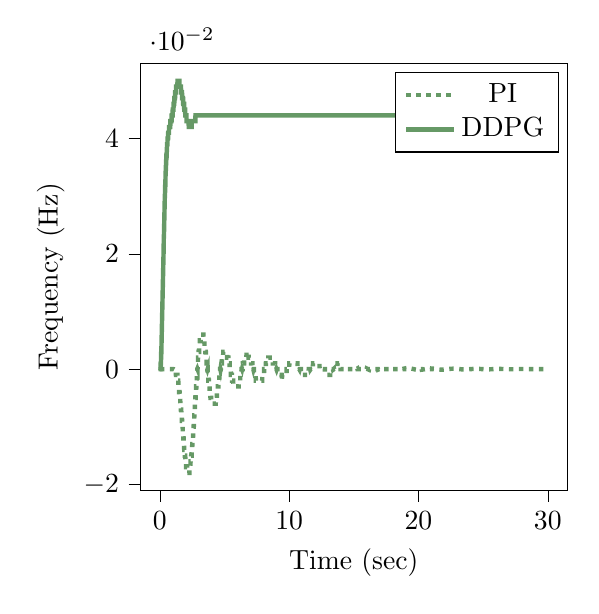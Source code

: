 % This file was created by tikzplotlib v0.9.1.
\begin{tikzpicture}

\definecolor{color0}{rgb}{0.122,0.467,0.706}
\definecolor{color1}{rgb}{1,0.498,0.055}

\begin{axis}[
compat=newest,
tick align=outside,
tick pos=left,
x grid style={white!69.02!black},
xmin=-1.5, xmax=31.5,
xtick style={color=black},
y grid style={white!69.02!black},
ymin=-0.021, ymax=0.053,
ytick style={color=black},
%yticklabel style={
%        /pgf/number format/.cd,
%        	fixed,
%        	fixed zerofill,
%         	precision=3,
%        /tikz/.cd
%},
scaled y ticks=true,
scaled y ticks=base 10:2,
width=7cm,
height=7cm,
xlabel=Time (sec),
ylabel=Frequency (Hz)
]
\addplot [ultra thick, green!20!gray, dotted]
table {%
0 0
0.01 0
0.02 0
0.03 0
0.04 0
0.05 0
0.06 0
0.07 0
0.08 0
0.09 0
0.1 0
0.11 0
0.12 0
0.13 0
0.14 0
0.15 0
0.16 0
0.17 0
0.18 0
0.19 0
0.2 0
0.21 0
0.22 0
0.23 0
0.24 0
0.25 0
0.26 0
0.27 0
0.28 0
0.29 0
0.3 0
0.31 0
0.32 0
0.33 0
0.34 0
0.35 0
0.36 0
0.37 0
0.38 0
0.39 0
0.4 0
0.41 0
0.42 0
0.43 0
0.44 0
0.45 0
0.46 0
0.47 0
0.48 0
0.49 0
0.5 0
0.51 0
0.52 0
0.53 0
0.54 0
0.55 0
0.56 0
0.57 0
0.58 0
0.59 0
0.6 0
0.61 0
0.62 0
0.63 0
0.64 0
0.65 0
0.66 0
0.67 0
0.68 0
0.69 0
0.7 0
0.71 0
0.72 0
0.73 0
0.74 0
0.75 0
0.76 0
0.77 0
0.78 0
0.79 0
0.8 0
0.81 0
0.82 0
0.83 0
0.84 0
0.85 0
0.86 0
0.87 0
0.88 0
0.89 0
0.9 0
0.91 0
0.92 0
0.93 0
0.94 0
0.95 0
0.96 0
0.97 0
0.98 0
0.99 0
1 0
1.01 -4.567e-08
1.02 -3.144e-07
1.03 -1.032e-06
1.04 -2.427e-06
1.05 -4.722e-06
1.06 -8.141e-06
1.07 -1.291e-05
1.08 -1.924e-05
1.09 -2.735e-05
1.1 -3.746e-05
1.11 -4.978e-05
1.12 -6.453e-05
1.13 -8.19e-05
1.14 -0.0
1.15 -0.0
1.16 -0.0
1.17 -0.0
1.18 -0.0
1.19 -0.0
1.2 -0.0
1.21 -0.0
1.22 -0.0
1.23 -0.0
1.24 -0.001
1.25 -0.001
1.26 -0.001
1.27 -0.001
1.28 -0.001
1.29 -0.001
1.3 -0.001
1.31 -0.001
1.32 -0.001
1.33 -0.001
1.34 -0.001
1.35 -0.001
1.36 -0.002
1.37 -0.002
1.38 -0.002
1.39 -0.002
1.4 -0.002
1.41 -0.002
1.42 -0.002
1.43 -0.003
1.44 -0.003
1.45 -0.003
1.46 -0.003
1.47 -0.003
1.48 -0.004
1.49 -0.004
1.5 -0.004
1.51 -0.004
1.52 -0.004
1.53 -0.005
1.54 -0.005
1.55 -0.005
1.56 -0.005
1.57 -0.005
1.58 -0.006
1.59 -0.006
1.6 -0.006
1.61 -0.006
1.62 -0.007
1.63 -0.007
1.64 -0.007
1.65 -0.007
1.66 -0.008
1.67 -0.008
1.68 -0.008
1.69 -0.008
1.7 -0.009
1.71 -0.009
1.72 -0.009
1.73 -0.01
1.74 -0.01
1.75 -0.01
1.76 -0.01
1.77 -0.011
1.78 -0.011
1.79 -0.011
1.8 -0.011
1.81 -0.012
1.82 -0.012
1.83 -0.012
1.84 -0.013
1.85 -0.013
1.86 -0.013
1.87 -0.013
1.88 -0.014
1.89 -0.014
1.9 -0.014
1.91 -0.014
1.92 -0.014
1.93 -0.015
1.94 -0.015
1.95 -0.015
1.96 -0.015
1.97 -0.016
1.98 -0.016
1.99 -0.016
2 -0.016
2.01 -0.016
2.02 -0.016
2.03 -0.017
2.04 -0.017
2.05 -0.017
2.06 -0.017
2.07 -0.017
2.08 -0.017
2.09 -0.017
2.1 -0.017
2.11 -0.018
2.12 -0.018
2.13 -0.018
2.14 -0.018
2.15 -0.018
2.16 -0.018
2.17 -0.018
2.18 -0.018
2.19 -0.018
2.2 -0.018
2.21 -0.018
2.22 -0.018
2.23 -0.018
2.24 -0.018
2.25 -0.018
2.26 -0.018
2.27 -0.018
2.28 -0.018
2.29 -0.017
2.3 -0.017
2.31 -0.017
2.32 -0.017
2.33 -0.017
2.34 -0.017
2.35 -0.017
2.36 -0.017
2.37 -0.016
2.38 -0.016
2.39 -0.016
2.4 -0.016
2.41 -0.016
2.42 -0.015
2.43 -0.015
2.44 -0.015
2.45 -0.015
2.46 -0.014
2.47 -0.014
2.48 -0.014
2.49 -0.014
2.5 -0.013
2.51 -0.013
2.52 -0.013
2.53 -0.012
2.54 -0.012
2.55 -0.012
2.56 -0.012
2.57 -0.011
2.58 -0.011
2.59 -0.011
2.6 -0.01
2.61 -0.01
2.62 -0.01
2.63 -0.009
2.64 -0.009
2.65 -0.009
2.66 -0.008
2.67 -0.008
2.68 -0.007
2.69 -0.007
2.7 -0.007
2.71 -0.006
2.72 -0.006
2.73 -0.006
2.74 -0.005
2.75 -0.005
2.76 -0.005
2.77 -0.004
2.78 -0.004
2.79 -0.004
2.8 -0.003
2.81 -0.003
2.82 -0.003
2.83 -0.002
2.84 -0.002
2.85 -0.002
2.86 -0.001
2.87 -0.001
2.88 -0.001
2.89 -0.0
2.9 5.706e-05
2.91 0.0
2.92 0.001
2.93 0.001
2.94 0.001
2.95 0.002
2.96 0.002
2.97 0.002
2.98 0.002
2.99 0.003
3.0 0.003
3.01 0.003
3.02 0.003
3.03 0.003
3.04 0.004
3.05 0.004
3.06 0.004
3.07 0.004
3.08 0.004
3.09 0.005
3.1 0.005
3.11 0.005
3.12 0.005
3.13 0.005
3.14 0.005
3.15 0.005
3.16 0.005
3.17 0.006
3.18 0.006
3.19 0.006
3.2 0.006
3.21 0.006
3.22 0.006
3.23 0.006
3.24 0.006
3.25 0.006
3.26 0.006
3.27 0.006
3.28 0.006
3.29 0.006
3.3 0.006
3.31 0.006
3.32 0.006
3.33 0.006
3.34 0.006
3.35 0.006
3.36 0.006
3.37 0.005
3.38 0.005
3.39 0.005
3.4 0.005
3.41 0.005
3.42 0.005
3.43 0.005
3.44 0.005
3.45 0.004
3.46 0.004
3.47 0.004
3.48 0.004
3.49 0.004
3.5 0.004
3.51 0.003
3.52 0.003
3.53 0.003
3.54 0.003
3.55 0.003
3.56 0.002
3.57 0.002
3.58 0.002
3.59 0.002
3.6 0.002
3.61 0.001
3.62 0.001
3.63 0.001
3.64 0.001
3.65 0.001
3.66 0.0
3.67 0.0
3.68 -7.152e-05
3.69 -0.0
3.7 -0.001
3.71 -0.001
3.72 -0.001
3.73 -0.001
3.74 -0.001
3.75 -0.002
3.76 -0.002
3.77 -0.002
3.78 -0.002
3.79 -0.002
3.8 -0.003
3.81 -0.003
3.82 -0.003
3.83 -0.003
3.84 -0.003
3.85 -0.004
3.86 -0.004
3.87 -0.004
3.88 -0.004
3.89 -0.004
3.9 -0.004
3.91 -0.005
3.92 -0.005
3.93 -0.005
3.94 -0.005
3.95 -0.005
3.96 -0.005
3.97 -0.005
3.98 -0.006
3.99 -0.006
4.0 -0.006
4.01 -0.006
4.02 -0.006
4.03 -0.006
4.04 -0.006
4.05 -0.006
4.06 -0.006
4.07 -0.006
4.08 -0.006
4.09 -0.006
4.1 -0.006
4.11 -0.006
4.12 -0.006
4.13 -0.006
4.14 -0.006
4.15 -0.006
4.16 -0.006
4.17 -0.006
4.18 -0.006
4.19 -0.006
4.2 -0.006
4.21 -0.006
4.22 -0.006
4.23 -0.006
4.24 -0.006
4.25 -0.006
4.26 -0.006
4.27 -0.006
4.28 -0.006
4.29 -0.006
4.3 -0.006
4.31 -0.006
4.32 -0.006
4.33 -0.005
4.34 -0.005
4.35 -0.005
4.36 -0.005
4.37 -0.005
4.38 -0.005
4.39 -0.005
4.4 -0.005
4.41 -0.004
4.42 -0.004
4.43 -0.004
4.44 -0.004
4.45 -0.004
4.46 -0.004
4.47 -0.004
4.48 -0.003
4.49 -0.003
4.5 -0.003
4.51 -0.003
4.52 -0.003
4.53 -0.003
4.54 -0.002
4.55 -0.002
4.56 -0.002
4.57 -0.002
4.58 -0.002
4.59 -0.002
4.6 -0.001
4.61 -0.001
4.62 -0.001
4.63 -0.001
4.64 -0.001
4.65 -0.001
4.66 -0.0
4.67 -0.0
4.68 -9.864e-05
4.69 5.554e-05
4.7 0.0
4.71 0.0
4.72 0.001
4.73 0.001
4.74 0.001
4.75 0.001
4.76 0.001
4.77 0.001
4.78 0.001
4.79 0.001
4.8 0.002
4.81 0.002
4.82 0.002
4.83 0.002
4.84 0.002
4.85 0.002
4.86 0.002
4.87 0.002
4.88 0.002
4.89 0.002
4.9 0.003
4.91 0.003
4.92 0.003
4.93 0.003
4.94 0.003
4.95 0.003
4.96 0.003
4.97 0.003
4.98 0.003
4.99 0.003
5.0 0.003
5.01 0.003
5.02 0.003
5.03 0.003
5.04 0.003
5.05 0.003
5.06 0.003
5.07 0.003
5.08 0.003
5.09 0.003
5.1 0.003
5.11 0.003
5.12 0.003
5.13 0.003
5.14 0.003
5.15 0.003
5.16 0.003
5.17 0.003
5.18 0.003
5.19 0.003
5.2 0.002
5.21 0.002
5.22 0.002
5.23 0.002
5.24 0.002
5.25 0.002
5.26 0.002
5.27 0.002
5.28 0.002
5.29 0.002
5.3 0.002
5.31 0.001
5.32 0.001
5.33 0.001
5.34 0.001
5.35 0.001
5.36 0.001
5.37 0.001
5.38 0.001
5.39 0.001
5.4 0.0
5.41 0.0
5.42 0.0
5.43 0.0
5.44 8.984e-06
5.45 -0.0
5.46 -0.0
5.47 -0.0
5.48 -0.0
5.49 -0.001
5.5 -0.001
5.51 -0.001
5.52 -0.001
5.53 -0.001
5.54 -0.001
5.55 -0.001
5.56 -0.001
5.57 -0.001
5.58 -0.002
5.59 -0.002
5.6 -0.002
5.61 -0.002
5.62 -0.002
5.63 -0.002
5.64 -0.002
5.65 -0.002
5.66 -0.002
5.67 -0.002
5.68 -0.003
5.69 -0.003
5.7 -0.003
5.71 -0.003
5.72 -0.003
5.73 -0.003
5.74 -0.003
5.75 -0.003
5.76 -0.003
5.77 -0.003
5.78 -0.003
5.79 -0.003
5.8 -0.003
5.81 -0.003
5.82 -0.003
5.83 -0.003
5.84 -0.003
5.85 -0.003
5.86 -0.003
5.87 -0.003
5.88 -0.003
5.89 -0.003
5.9 -0.003
5.91 -0.003
5.92 -0.003
5.93 -0.003
5.94 -0.003
5.95 -0.003
5.96 -0.003
5.97 -0.003
5.98 -0.003
5.99 -0.003
6.0 -0.003
6.01 -0.003
6.02 -0.003
6.03 -0.003
6.04 -0.003
6.05 -0.003
6.06 -0.003
6.07 -0.003
6.08 -0.003
6.09 -0.003
6.1 -0.002
6.11 -0.002
6.12 -0.002
6.13 -0.002
6.14 -0.002
6.15 -0.002
6.16 -0.002
6.17 -0.002
6.18 -0.002
6.19 -0.002
6.2 -0.002
6.21 -0.002
6.22 -0.001
6.23 -0.001
6.24 -0.001
6.25 -0.001
6.26 -0.001
6.27 -0.001
6.28 -0.001
6.29 -0.001
6.3 -0.001
6.31 -0.0
6.32 -0.0
6.33 -0.0
6.34 -0.0
6.35 -5.385e-05
6.36 5.084e-05
6.37 0.0
6.38 0.0
6.39 0.0
6.4 0.0
6.41 0.001
6.42 0.001
6.43 0.001
6.44 0.001
6.45 0.001
6.46 0.001
6.47 0.001
6.48 0.001
6.49 0.001
6.5 0.001
6.51 0.001
6.52 0.002
6.53 0.002
6.54 0.002
6.55 0.002
6.56 0.002
6.57 0.002
6.58 0.002
6.59 0.002
6.6 0.002
6.61 0.002
6.62 0.002
6.63 0.002
6.64 0.002
6.65 0.002
6.66 0.002
6.67 0.002
6.68 0.002
6.69 0.002
6.7 0.003
6.71 0.003
6.72 0.003
6.73 0.003
6.74 0.003
6.75 0.003
6.76 0.003
6.77 0.003
6.78 0.003
6.79 0.003
6.8 0.003
6.81 0.003
6.82 0.003
6.83 0.003
6.84 0.003
6.85 0.003
6.86 0.002
6.87 0.002
6.88 0.002
6.89 0.002
6.9 0.002
6.91 0.002
6.92 0.002
6.93 0.002
6.94 0.002
6.95 0.002
6.96 0.002
6.97 0.002
6.98 0.002
6.99 0.002
7.0 0.002
7.01 0.002
7.02 0.002
7.03 0.002
7.04 0.002
7.05 0.001
7.06 0.001
7.07 0.001
7.08 0.001
7.09 0.001
7.1 0.001
7.11 0.001
7.12 0.001
7.13 0.001
7.14 0.001
7.15 0.001
7.16 0.001
7.17 0.0
7.18 0.0
7.19 0.0
7.2 0.0
7.21 9.467e-05
7.22 6.829e-06
7.23 -8.077e-05
7.24 -0.0
7.25 -0.0
7.26 -0.0
7.27 -0.0
7.28 -0.001
7.29 -0.001
7.3 -0.001
7.31 -0.001
7.32 -0.001
7.33 -0.001
7.34 -0.001
7.35 -0.001
7.36 -0.001
7.37 -0.001
7.38 -0.001
7.39 -0.001
7.4 -0.001
7.41 -0.001
7.42 -0.002
7.43 -0.002
7.44 -0.002
7.45 -0.002
7.46 -0.002
7.47 -0.002
7.48 -0.002
7.49 -0.002
7.5 -0.002
7.51 -0.002
7.52 -0.002
7.53 -0.002
7.54 -0.002
7.55 -0.002
7.56 -0.002
7.57 -0.002
7.58 -0.002
7.59 -0.002
7.6 -0.002
7.61 -0.002
7.62 -0.002
7.63 -0.002
7.64 -0.002
7.65 -0.002
7.66 -0.002
7.67 -0.002
7.68 -0.002
7.69 -0.002
7.7 -0.002
7.71 -0.002
7.72 -0.002
7.73 -0.002
7.74 -0.002
7.75 -0.002
7.76 -0.002
7.77 -0.002
7.78 -0.002
7.79 -0.002
7.8 -0.002
7.81 -0.002
7.82 -0.002
7.83 -0.002
7.84 -0.002
7.85 -0.002
7.86 -0.002
7.87 -0.002
7.88 -0.002
7.89 -0.002
7.9 -0.002
7.91 -0.002
7.92 -0.001
7.93 -0.001
7.94 -0.001
7.95 -0.001
7.96 -0.001
7.97 -0.001
7.98 -0.001
7.99 -0.001
8.0 -0.001
8.01 -0.001
8.02 -0.001
8.03 -0.001
8.04 -0.001
8.05 -0.001
8.06 -0.0
8.07 -0.0
8.08 -0.0
8.09 -0.0
8.1 -0.0
8.11 -0.0
8.12 -5.066e-05
8.13 2.213e-05
8.14 9.452e-05
8.15 0.0
8.16 0.0
8.17 0.0
8.18 0.0
8.19 0.0
8.2 0.001
8.21 0.001
8.22 0.001
8.23 0.001
8.24 0.001
8.25 0.001
8.26 0.001
8.27 0.001
8.28 0.001
8.29 0.001
8.3 0.001
8.31 0.001
8.32 0.001
8.33 0.001
8.34 0.001
8.35 0.001
8.36 0.001
8.37 0.001
8.38 0.002
8.39 0.002
8.4 0.002
8.41 0.002
8.42 0.002
8.43 0.002
8.44 0.002
8.45 0.002
8.46 0.002
8.47 0.002
8.48 0.002
8.49 0.002
8.5 0.002
8.51 0.002
8.52 0.002
8.53 0.002
8.54 0.002
8.55 0.002
8.56 0.002
8.57 0.002
8.58 0.002
8.59 0.002
8.6 0.002
8.61 0.002
8.62 0.002
8.63 0.002
8.64 0.002
8.65 0.002
8.66 0.002
8.67 0.002
8.68 0.002
8.69 0.002
8.7 0.002
8.71 0.002
8.72 0.002
8.73 0.001
8.74 0.001
8.75 0.001
8.76 0.001
8.77 0.001
8.78 0.001
8.79 0.001
8.8 0.001
8.81 0.001
8.82 0.001
8.83 0.001
8.84 0.001
8.85 0.001
8.86 0.001
8.87 0.001
8.88 0.001
8.89 0.001
8.9 0.001
8.91 0.001
8.92 0.001
8.93 0.0
8.94 0.0
8.95 0.0
8.96 0.0
8.97 0.0
8.98 0.0
8.99 0.0
9.0 4.595e-05
9.01 -1.291e-05
9.02 -7.149e-05
9.03 -0.0
9.04 -0.0
9.05 -0.0
9.06 -0.0
9.07 -0.0
9.08 -0.0
9.09 -0.0
9.1 -0.001
9.11 -0.001
9.12 -0.001
9.13 -0.001
9.14 -0.001
9.15 -0.001
9.16 -0.001
9.17 -0.001
9.18 -0.001
9.19 -0.001
9.2 -0.001
9.21 -0.001
9.22 -0.001
9.23 -0.001
9.24 -0.001
9.25 -0.001
9.26 -0.001
9.27 -0.001
9.28 -0.001
9.29 -0.001
9.3 -0.001
9.31 -0.001
9.32 -0.001
9.33 -0.001
9.34 -0.001
9.35 -0.001
9.36 -0.001
9.37 -0.001
9.38 -0.001
9.39 -0.001
9.4 -0.001
9.41 -0.001
9.42 -0.002
9.43 -0.002
9.44 -0.002
9.45 -0.001
9.46 -0.001
9.47 -0.001
9.48 -0.001
9.49 -0.001
9.5 -0.001
9.51 -0.001
9.52 -0.001
9.53 -0.001
9.54 -0.001
9.55 -0.001
9.56 -0.001
9.57 -0.001
9.58 -0.001
9.59 -0.001
9.6 -0.001
9.61 -0.001
9.62 -0.001
9.63 -0.001
9.64 -0.001
9.65 -0.001
9.66 -0.001
9.67 -0.001
9.68 -0.001
9.69 -0.001
9.7 -0.001
9.71 -0.001
9.72 -0.001
9.73 -0.001
9.74 -0.001
9.75 -0.001
9.76 -0.001
9.77 -0.001
9.78 -0.001
9.79 -0.001
9.8 -0.0
9.81 -0.0
9.82 -0.0
9.83 -0.0
9.84 -0.0
9.85 -0.0
9.86 -0.0
9.87 -0.0
9.88 -6.893e-05
9.89 -2.09e-05
9.9 2.693e-05
9.91 7.45e-05
9.92 0.0
9.93 0.0
9.94 0.0
9.95 0.0
9.96 0.0
9.97 0.0
9.98 0.0
9.99 0.0
10.0 0.0
10.01 0.001
10.02 0.001
10.03 0.001
10.04 0.001
10.05 0.001
10.06 0.001
10.07 0.001
10.08 0.001
10.09 0.001
10.1 0.001
10.11 0.001
10.12 0.001
10.13 0.001
10.14 0.001
10.15 0.001
10.16 0.001
10.17 0.001
10.18 0.001
10.19 0.001
10.2 0.001
10.21 0.001
10.22 0.001
10.23 0.001
10.24 0.001
10.25 0.001
10.26 0.001
10.27 0.001
10.28 0.001
10.29 0.001
10.3 0.001
10.31 0.001
10.32 0.001
10.33 0.001
10.34 0.001
10.35 0.001
10.36 0.001
10.37 0.001
10.38 0.001
10.39 0.001
10.4 0.001
10.41 0.001
10.42 0.001
10.43 0.001
10.44 0.001
10.45 0.001
10.46 0.001
10.47 0.001
10.48 0.001
10.49 0.001
10.5 0.001
10.51 0.001
10.52 0.001
10.53 0.001
10.54 0.001
10.55 0.001
10.56 0.001
10.57 0.001
10.58 0.001
10.59 0.001
10.6 0.001
10.61 0.001
10.62 0.001
10.63 0.001
10.64 0.001
10.65 0.0
10.66 0.0
10.67 0.0
10.68 0.0
10.69 0.0
10.7 0.0
10.71 0.0
10.72 0.0
10.73 0.0
10.74 0.0
10.75 9.95e-05
10.76 6.019e-05
10.77 2.096e-05
10.78 -1.811e-05
10.79 -5.699e-05
10.8 -9.562e-05
10.81 -0.0
10.82 -0.0
10.83 -0.0
10.84 -0.0
10.85 -0.0
10.86 -0.0
10.87 -0.0
10.88 -0.0
10.89 -0.0
10.9 -0.0
10.91 -0.0
10.92 -0.001
10.93 -0.001
10.94 -0.001
10.95 -0.001
10.96 -0.001
10.97 -0.001
10.98 -0.001
10.99 -0.001
11.0 -0.001
11.01 -0.001
11.02 -0.001
11.03 -0.001
11.04 -0.001
11.05 -0.001
11.06 -0.001
11.07 -0.001
11.08 -0.001
11.09 -0.001
11.1 -0.001
11.11 -0.001
11.12 -0.001
11.13 -0.001
11.14 -0.001
11.15 -0.001
11.16 -0.001
11.17 -0.001
11.18 -0.001
11.19 -0.001
11.2 -0.001
11.21 -0.001
11.22 -0.001
11.23 -0.001
11.24 -0.001
11.25 -0.001
11.26 -0.001
11.27 -0.001
11.28 -0.001
11.29 -0.001
11.3 -0.001
11.31 -0.001
11.32 -0.001
11.33 -0.001
11.34 -0.001
11.35 -0.001
11.36 -0.001
11.37 -0.001
11.38 -0.001
11.39 -0.001
11.4 -0.001
11.41 -0.001
11.42 -0.001
11.43 -0.001
11.44 -0.001
11.45 -0.001
11.46 -0.001
11.47 -0.001
11.48 -0.001
11.49 -0.001
11.5 -0.001
11.51 -0.0
11.52 -0.0
11.53 -0.0
11.54 -0.0
11.55 -0.0
11.56 -0.0
11.57 -0.0
11.58 -0.0
11.59 -0.0
11.6 -0.0
11.61 -0.0
11.62 -0.0
11.63 -9.793e-05
11.64 -6.568e-05
11.65 -3.349e-05
11.66 -1.401e-06
11.67 3.054e-05
11.68 6.23e-05
11.69 9.384e-05
11.7 0.0
11.71 0.0
11.72 0.0
11.73 0.0
11.74 0.0
11.75 0.0
11.76 0.0
11.77 0.0
11.78 0.0
11.79 0.0
11.8 0.0
11.81 0.0
11.82 0.0
11.83 0.0
11.84 0.001
11.85 0.001
11.86 0.001
11.87 0.001
11.88 0.001
11.89 0.001
11.9 0.001
11.91 0.001
11.92 0.001
11.93 0.001
11.94 0.001
11.95 0.001
11.96 0.001
11.97 0.001
11.98 0.001
11.99 0.001
12.0 0.001
12.01 0.001
12.02 0.001
12.03 0.001
12.04 0.001
12.05 0.001
12.06 0.001
12.07 0.001
12.08 0.001
12.09 0.001
12.1 0.001
12.11 0.001
12.12 0.001
12.13 0.001
12.14 0.001
12.15 0.001
12.16 0.001
12.17 0.001
12.18 0.001
12.19 0.001
12.2 0.001
12.21 0.001
12.22 0.001
12.23 0.001
12.24 0.001
12.25 0.001
12.26 0.001
12.27 0.001
12.28 0.001
12.29 0.001
12.3 0.001
12.31 0.001
12.32 0.001
12.33 0.001
12.34 0.001
12.35 0.0
12.36 0.0
12.37 0.0
12.38 0.0
12.39 0.0
12.4 0.0
12.41 0.0
12.42 0.0
12.43 0.0
12.44 0.0
12.45 0.0
12.46 0.0
12.47 0.0
12.48 0.0
12.49 0.0
12.5 0.0
12.51 9.176e-05
12.52 6.536e-05
12.53 3.9e-05
12.54 1.271e-05
12.55 -1.347e-05
12.56 -3.952e-05
12.57 -6.541e-05
12.58 -9.109e-05
12.59 -0.0
12.6 -0.0
12.61 -0.0
12.62 -0.0
12.63 -0.0
12.64 -0.0
12.65 -0.0
12.66 -0.0
12.67 -0.0
12.68 -0.0
12.69 -0.0
12.7 -0.0
12.71 -0.0
12.72 -0.0
12.73 -0.0
12.74 -0.0
12.75 -0.0
12.76 -0.0
12.77 -0.001
12.78 -0.001
12.79 -0.001
12.8 -0.001
12.81 -0.001
12.82 -0.001
12.83 -0.001
12.84 -0.001
12.85 -0.001
12.86 -0.001
12.87 -0.001
12.88 -0.001
12.89 -0.001
12.9 -0.001
12.91 -0.001
12.92 -0.001
12.93 -0.001
12.94 -0.001
12.95 -0.001
12.96 -0.001
12.97 -0.001
12.98 -0.001
12.99 -0.001
13.0 -0.001
13.01 -0.001
13.02 -0.001
13.03 -0.001
13.04 -0.001
13.05 -0.001
13.06 -0.001
13.07 -0.001
13.08 -0.001
13.09 -0.001
13.1 -0.001
13.11 -0.001
13.12 -0.001
13.13 -0.001
13.14 -0.001
13.15 -0.001
13.16 -0.001
13.17 -0.001
13.18 -0.0
13.19 -0.0
13.2 -0.0
13.21 -0.0
13.22 -0.0
13.23 -0.0
13.24 -0.0
13.25 -0.0
13.26 -0.0
13.27 -0.0
13.28 -0.0
13.29 -0.0
13.3 -0.0
13.31 -0.0
13.32 -0.0
13.33 -0.0
13.34 -0.0
13.35 -0.0
13.36 -0.0
13.37 -0.0
13.38 -0.0
13.39 -8.623e-05
13.4 -6.465e-05
13.41 -4.309e-05
13.42 -2.157e-05
13.43 -1.239e-07
13.44 2.122e-05
13.45 4.245e-05
13.46 6.352e-05
13.47 8.441e-05
13.48 0.0
13.49 0.0
13.5 0.0
13.51 0.0
13.52 0.0
13.53 0.0
13.54 0.0
13.55 0.0
13.56 0.0
13.57 0.0
13.58 0.0
13.59 0.0
13.6 0.0
13.61 0.0
13.62 0.0
13.63 0.0
13.64 0.0
13.65 0.0
13.66 0.0
13.67 0.0
13.68 0.0
13.69 0.0
13.7 0.0
13.71 0.0
13.72 0.0
13.73 0.0
13.74 0.001
13.75 0.001
13.76 0.001
13.77 0.001
13.78 0.001
13.79 0.001
13.8 0.001
13.81 0.001
13.82 0.001
13.83 0.001
13.84 0.001
13.85 0.001
13.86 0.001
13.87 0.001
13.88 0.001
13.89 0.001
13.9 0.001
13.91 0.001
13.92 0.001
13.93 0.001
13.94 0.001
13.95 0.001
13.96 0.001
13.97 0.001
13.98 0.0
13.99 0.0
14.0 0.0
14.01 0.0
14.02 0.0
14.03 0.0
14.04 0.0
14.05 0.0
14.06 0.0
14.07 0.0
14.08 0.0
14.09 0.0
14.1 0.0
14.11 0.0
14.12 0.0
14.13 0.0
14.14 0.0
14.15 0.0
14.16 0.0
14.17 0.0
14.18 0.0
14.19 0.0
14.2 0.0
14.21 0.0
14.22 0.0
14.23 0.0
14.24 0.0
14.25 0.0
14.26 9.596e-05
14.27 7.837e-05
14.28 6.075e-05
14.29 4.314e-05
14.3 2.556e-05
14.31 8.021e-06
14.32 -9.446e-06
14.33 -2.682e-05
14.34 -4.408e-05
14.35 -6.121e-05
14.36 -7.818e-05
14.37 -9.498e-05
14.38 -0.0
14.39 -0.0
14.4 -0.0
14.41 -0.0
14.42 -0.0
14.43 -0.0
14.44 -0.0
14.45 -0.0
14.46 -0.0
14.47 -0.0
14.48 -0.0
14.49 -0.0
14.5 -0.0
14.51 -0.0
14.52 -0.0
14.53 -0.0
14.54 -0.0
14.55 -0.0
14.56 -0.0
14.57 -0.0
14.58 -0.0
14.59 -0.0
14.6 -0.0
14.61 -0.0
14.62 -0.0
14.63 -0.0
14.64 -0.0
14.65 -0.0
14.66 -0.0
14.67 -0.0
14.68 -0.0
14.69 -0.0
14.7 -0.0
14.71 -0.0
14.72 -0.0
14.73 -0.0
14.74 -0.0
14.75 -0.0
14.76 -0.0
14.77 -0.0
14.78 -0.0
14.79 -0.0
14.8 -0.0
14.81 -0.0
14.82 -0.0
14.83 -0.0
14.84 -0.0
14.85 -0.0
14.86 -0.0
14.87 -0.0
14.88 -0.0
14.89 -0.0
14.9 -0.0
14.91 -0.0
14.92 -0.0
14.93 -0.0
14.94 -0.0
14.95 -0.0
14.96 -0.0
14.97 -0.0
14.98 -0.0
14.99 -0.0
15.0 -0.0
15.01 -0.0
15.02 -0.0
15.03 -0.0
15.04 -0.0
15.05 -0.0
15.06 -0.0
15.07 -0.0
15.08 -0.0
15.09 -0.0
15.1 -0.0
15.11 -0.0
15.12 -0.0
15.13 -9.932e-05
15.14 -8.501e-05
15.15 -7.066e-05
15.16 -5.629e-05
15.17 -4.191e-05
15.18 -2.754e-05
15.19 -1.32e-05
15.2 1.086e-06
15.21 1.531e-05
15.22 2.944e-05
15.23 4.348e-05
15.24 5.739e-05
15.25 7.117e-05
15.26 8.48e-05
15.27 9.825e-05
15.28 0.0
15.29 0.0
15.3 0.0
15.31 0.0
15.32 0.0
15.33 0.0
15.34 0.0
15.35 0.0
15.36 0.0
15.37 0.0
15.38 0.0
15.39 0.0
15.4 0.0
15.41 0.0
15.42 0.0
15.43 0.0
15.44 0.0
15.45 0.0
15.46 0.0
15.47 0.0
15.48 0.0
15.49 0.0
15.5 0.0
15.51 0.0
15.52 0.0
15.53 0.0
15.54 0.0
15.55 0.0
15.56 0.0
15.57 0.0
15.58 0.0
15.59 0.0
15.6 0.0
15.61 0.0
15.62 0.0
15.63 0.0
15.64 0.0
15.65 0.0
15.66 0.0
15.67 0.0
15.68 0.0
15.69 0.0
15.7 0.0
15.71 0.0
15.72 0.0
15.73 0.0
15.74 0.0
15.75 0.0
15.76 0.0
15.77 0.0
15.78 0.0
15.79 0.0
15.8 0.0
15.81 0.0
15.82 0.0
15.83 0.0
15.84 0.0
15.85 0.0
15.86 0.0
15.87 0.0
15.88 0.0
15.89 0.0
15.9 0.0
15.91 0.0
15.92 0.0
15.93 0.0
15.94 0.0
15.95 0.0
15.96 0.0
15.97 0.0
15.98 0.0
15.99 0.0
16.0 9.798e-05
16.01 8.637e-05
16.02 7.471e-05
16.03 6.301e-05
16.04 5.129e-05
16.05 3.955e-05
16.06 2.782e-05
16.07 1.61e-05
16.08 4.42e-06
16.09 -7.214e-06
16.1 -1.879e-05
16.11 -3.028e-05
16.12 -4.168e-05
16.13 -5.298e-05
16.14 -6.416e-05
16.15 -7.521e-05
16.16 -8.611e-05
16.17 -9.686e-05
16.18 -0.0
16.19 -0.0
16.2 -0.0
16.21 -0.0
16.22 -0.0
16.23 -0.0
16.24 -0.0
16.25 -0.0
16.26 -0.0
16.27 -0.0
16.28 -0.0
16.29 -0.0
16.3 -0.0
16.31 -0.0
16.32 -0.0
16.33 -0.0
16.34 -0.0
16.35 -0.0
16.36 -0.0
16.37 -0.0
16.38 -0.0
16.39 -0.0
16.4 -0.0
16.41 -0.0
16.42 -0.0
16.43 -0.0
16.44 -0.0
16.45 -0.0
16.46 -0.0
16.47 -0.0
16.48 -0.0
16.49 -0.0
16.5 -0.0
16.51 -0.0
16.52 -0.0
16.53 -0.0
16.54 -0.0
16.55 -0.0
16.56 -0.0
16.57 -0.0
16.58 -0.0
16.59 -0.0
16.6 -0.0
16.61 -0.0
16.62 -0.0
16.63 -0.0
16.64 -0.0
16.65 -0.0
16.66 -0.0
16.67 -0.0
16.68 -0.0
16.69 -0.0
16.7 -0.0
16.71 -0.0
16.72 -0.0
16.73 -0.0
16.74 -0.0
16.75 -0.0
16.76 -0.0
16.77 -0.0
16.78 -0.0
16.79 -0.0
16.8 -0.0
16.81 -0.0
16.82 -0.0
16.83 -0.0
16.84 -0.0
16.85 -0.0
16.86 -0.0
16.87 -9.377e-05
16.88 -8.439e-05
16.89 -7.494e-05
16.9 -6.545e-05
16.91 -5.592e-05
16.92 -4.636e-05
16.93 -3.678e-05
16.94 -2.72e-05
16.95 -1.764e-05
16.96 -8.089e-06
16.97 1.424e-06
16.98 1.089e-05
16.99 2.03e-05
17.0 2.964e-05
17.01 3.89e-05
17.02 4.807e-05
17.03 5.714e-05
17.04 6.609e-05
17.05 7.492e-05
17.06 8.361e-05
17.07 9.216e-05
17.08 0.0
17.09 0.0
17.1 0.0
17.11 0.0
17.12 0.0
17.13 0.0
17.14 0.0
17.15 0.0
17.16 0.0
17.17 0.0
17.18 0.0
17.19 0.0
17.2 0.0
17.21 0.0
17.22 0.0
17.23 0.0
17.24 0.0
17.25 0.0
17.26 0.0
17.27 0.0
17.28 0.0
17.29 0.0
17.3 0.0
17.31 0.0
17.32 0.0
17.33 0.0
17.34 0.0
17.35 0.0
17.36 0.0
17.37 0.0
17.38 0.0
17.39 0.0
17.4 0.0
17.41 0.0
17.42 0.0
17.43 0.0
17.44 0.0
17.45 0.0
17.46 0.0
17.47 0.0
17.48 0.0
17.49 0.0
17.5 0.0
17.51 0.0
17.52 0.0
17.53 0.0
17.54 0.0
17.55 0.0
17.56 0.0
17.57 0.0
17.58 0.0
17.59 0.0
17.6 0.0
17.61 0.0
17.62 0.0
17.63 0.0
17.64 0.0
17.65 0.0
17.66 0.0
17.67 0.0
17.68 0.0
17.69 0.0
17.7 0.0
17.71 0.0
17.72 0.0
17.73 9.51e-05
17.74 8.762e-05
17.75 8.006e-05
17.76 7.244e-05
17.77 6.476e-05
17.78 5.703e-05
17.79 4.927e-05
17.8 4.148e-05
17.81 3.368e-05
17.82 2.587e-05
17.83 1.806e-05
17.84 1.026e-05
17.85 2.489e-06
17.86 -5.251e-06
17.87 -1.295e-05
17.88 -2.06e-05
17.89 -2.818e-05
17.9 -3.569e-05
17.91 -4.313e-05
17.92 -5.048e-05
17.93 -5.772e-05
17.94 -6.487e-05
17.95 -7.189e-05
17.96 -7.88e-05
17.97 -8.557e-05
17.98 -9.22e-05
17.99 -9.869e-05
18 -0.0
18.01 -0.0
18.02 -0.0
18.03 -0.0
18.04 -0.0
18.05 -0.0
18.06 -0.0
18.07 -0.0
18.08 -0.0
18.09 -0.0
18.1 -0.0
18.11 -0.0
18.12 -0.0
18.13 -0.0
18.14 -0.0
18.15 -0.0
18.16 -0.0
18.17 -0.0
18.18 -0.0
18.19 -0.0
18.2 -0.0
18.21 -0.0
18.22 -0.0
18.23 -0.0
18.24 -0.0
18.25 -0.0
18.26 -0.0
18.27 -0.0
18.28 -0.0
18.29 -0.0
18.3 -0.0
18.31 -0.0
18.32 -0.0
18.33 -0.0
18.34 -0.0
18.35 -0.0
18.36 -0.0
18.37 -0.0
18.38 -0.0
18.39 -0.0
18.4 -0.0
18.41 -0.0
18.42 -0.0
18.43 -0.0
18.44 -0.0
18.45 -0.0
18.46 -0.0
18.47 -0.0
18.48 -0.0
18.49 -0.0
18.5 -0.0
18.51 -0.0
18.52 -0.0
18.53 -0.0
18.54 -0.0
18.55 -0.0
18.56 -0.0
18.57 -0.0
18.58 -9.813e-05
18.59 -9.231e-05
18.6 -8.64e-05
18.61 -8.041e-05
18.62 -7.434e-05
18.63 -6.821e-05
18.64 -6.202e-05
18.65 -5.578e-05
18.66 -4.95e-05
18.67 -4.318e-05
18.68 -3.684e-05
18.69 -3.048e-05
18.7 -2.411e-05
18.71 -1.774e-05
18.72 -1.138e-05
18.73 -5.037e-06
18.74 1.287e-06
18.75 7.58e-06
18.76 1.383e-05
18.77 2.004e-05
18.78 2.62e-05
18.79 3.229e-05
18.8 3.831e-05
18.81 4.426e-05
18.82 5.012e-05
18.83 5.59e-05
18.84 6.157e-05
18.85 6.715e-05
18.86 7.261e-05
18.87 7.795e-05
18.88 8.317e-05
18.89 8.827e-05
18.9 9.322e-05
18.91 9.804e-05
18.92 0.0
18.93 0.0
18.94 0.0
18.95 0.0
18.96 0.0
18.97 0.0
18.98 0.0
18.99 0.0
19.0 0.0
19.01 0.0
19.02 0.0
19.03 0.0
19.04 0.0
19.05 0.0
19.06 0.0
19.07 0.0
19.08 0.0
19.09 0.0
19.1 0.0
19.11 0.0
19.12 0.0
19.13 0.0
19.14 0.0
19.15 0.0
19.16 0.0
19.17 0.0
19.18 0.0
19.19 0.0
19.2 0.0
19.21 0.0
19.22 0.0
19.23 0.0
19.24 0.0
19.25 0.0
19.26 0.0
19.27 0.0
19.28 0.0
19.29 0.0
19.3 0.0
19.31 0.0
19.32 0.0
19.33 0.0
19.34 0.0
19.35 0.0
19.36 0.0
19.37 0.0
19.38 0.0
19.39 0.0
19.4 0.0
19.41 0.0
19.42 0.0
19.43 9.58e-05
19.44 9.136e-05
19.45 8.682e-05
19.46 8.22e-05
19.47 7.749e-05
19.48 7.271e-05
19.49 6.785e-05
19.5 6.294e-05
19.51 5.796e-05
19.52 5.294e-05
19.53 4.787e-05
19.54 4.277e-05
19.55 3.764e-05
19.56 3.248e-05
19.57 2.73e-05
19.58 2.212e-05
19.59 1.693e-05
19.6 1.174e-05
19.61 6.56e-06
19.62 1.397e-06
19.63 -3.744e-06
19.64 -8.856e-06
19.65 -1.393e-05
19.66 -1.897e-05
19.67 -2.396e-05
19.68 -2.889e-05
19.69 -3.377e-05
19.7 -3.858e-05
19.71 -4.332e-05
19.72 -4.798e-05
19.73 -5.257e-05
19.74 -5.706e-05
19.75 -6.146e-05
19.76 -6.576e-05
19.77 -6.996e-05
19.78 -7.405e-05
19.79 -7.803e-05
19.8 -8.19e-05
19.81 -8.564e-05
19.82 -8.925e-05
19.83 -9.274e-05
19.84 -9.609e-05
19.85 -9.931e-05
19.86 -0.0
19.87 -0.0
19.88 -0.0
19.89 -0.0
19.9 -0.0
19.91 -0.0
19.92 -0.0
19.93 -0.0
19.94 -0.0
19.95 -0.0
19.96 -0.0
19.97 -0.0
19.98 -0.0
19.99 -0.0
20.0 -0.0
20.01 -0.0
20.02 -0.0
20.03 -0.0
20.04 -0.0
20.05 -0.0
20.06 -0.0
20.07 -0.0
20.08 -0.0
20.09 -0.0
20.1 -0.0
20.11 -0.0
20.12 -0.0
20.13 -0.0
20.14 -0.0
20.15 -0.0
20.16 -0.0
20.17 -0.0
20.18 -0.0
20.19 -0.0
20.2 -0.0
20.21 -0.0
20.22 -0.0
20.23 -0.0
20.24 -0.0
20.25 -9.927e-05
20.26 -9.627e-05
20.27 -9.316e-05
20.28 -8.995e-05
20.29 -8.664e-05
20.3 -8.323e-05
20.31 -7.974e-05
20.32 -7.616e-05
20.33 -7.25e-05
20.34 -6.876e-05
20.35 -6.496e-05
20.36 -6.109e-05
20.37 -5.717e-05
20.38 -5.319e-05
20.39 -4.916e-05
20.4 -4.508e-05
20.41 -4.097e-05
20.42 -3.683e-05
20.43 -3.266e-05
20.44 -2.846e-05
20.45 -2.425e-05
20.46 -2.003e-05
20.47 -1.581e-05
20.48 -1.158e-05
20.49 -7.358e-06
20.5 -3.146e-06
20.51 1.05e-06
20.52 5.226e-06
20.53 9.375e-06
20.54 1.349e-05
20.55 1.758e-05
20.56 2.162e-05
20.57 2.561e-05
20.58 2.956e-05
20.59 3.345e-05
20.6 3.727e-05
20.61 4.104e-05
20.62 4.473e-05
20.63 4.835e-05
20.64 5.19e-05
20.65 5.536e-05
20.66 5.873e-05
20.67 6.202e-05
20.68 6.521e-05
20.69 6.83e-05
20.7 7.13e-05
20.71 7.419e-05
20.72 7.697e-05
20.73 7.964e-05
20.74 8.22e-05
20.75 8.464e-05
20.76 8.697e-05
20.77 8.918e-05
20.78 9.126e-05
20.79 9.322e-05
20.8 9.505e-05
20.81 9.675e-05
20.82 9.832e-05
20.83 9.976e-05
20.84 0.0
20.85 0.0
20.86 0.0
20.87 0.0
20.88 0.0
20.89 0.0
20.9 0.0
20.91 0.0
20.92 0.0
20.93 0.0
20.94 0.0
20.95 0.0
20.96 0.0
20.97 0.0
20.98 0.0
20.99 0.0
21.0 0.0
21.01 0.0
21.02 0.0
21.03 0.0
21.04 9.902e-05
21.05 9.757e-05
21.06 9.6e-05
21.07 9.431e-05
21.08 9.252e-05
21.09 9.061e-05
21.1 8.86e-05
21.11 8.649e-05
21.12 8.428e-05
21.13 8.197e-05
21.14 7.957e-05
21.15 7.708e-05
21.16 7.45e-05
21.17 7.185e-05
21.18 6.911e-05
21.19 6.63e-05
21.2 6.342e-05
21.21 6.047e-05
21.22 5.746e-05
21.23 5.439e-05
21.24 5.126e-05
21.25 4.809e-05
21.26 4.486e-05
21.27 4.16e-05
21.28 3.83e-05
21.29 3.497e-05
21.3 3.161e-05
21.31 2.822e-05
21.32 2.482e-05
21.33 2.139e-05
21.34 1.796e-05
21.35 1.452e-05
21.36 1.108e-05
21.37 7.64e-06
21.38 4.207e-06
21.39 7.839e-07
21.4 -2.624e-06
21.41 -6.013e-06
21.42 -9.378e-06
21.43 -1.272e-05
21.44 -1.602e-05
21.45 -1.929e-05
21.46 -2.253e-05
21.47 -2.571e-05
21.48 -2.885e-05
21.49 -3.194e-05
21.5 -3.498e-05
21.51 -3.795e-05
21.52 -4.087e-05
21.53 -4.372e-05
21.54 -4.65e-05
21.55 -4.921e-05
21.56 -5.184e-05
21.57 -5.44e-05
21.58 -5.688e-05
21.59 -5.927e-05
21.6 -6.158e-05
21.61 -6.38e-05
21.62 -6.592e-05
21.63 -6.796e-05
21.64 -6.99e-05
21.65 -7.174e-05
21.66 -7.348e-05
21.67 -7.513e-05
21.68 -7.667e-05
21.69 -7.81e-05
21.7 -7.943e-05
21.71 -8.065e-05
21.72 -8.177e-05
21.73 -8.278e-05
21.74 -8.368e-05
21.75 -8.446e-05
21.76 -8.514e-05
21.77 -8.571e-05
21.78 -8.617e-05
21.79 -8.651e-05
21.8 -8.675e-05
21.81 -8.687e-05
21.82 -8.689e-05
21.83 -8.679e-05
21.84 -8.658e-05
21.85 -8.627e-05
21.86 -8.585e-05
21.87 -8.532e-05
21.88 -8.469e-05
21.89 -8.395e-05
21.9 -8.311e-05
21.91 -8.217e-05
21.92 -8.113e-05
21.93 -8.0e-05
21.94 -7.876e-05
21.95 -7.744e-05
21.96 -7.602e-05
21.97 -7.451e-05
21.98 -7.291e-05
21.99 -7.123e-05
22.0 -6.947e-05
22.01 -6.763e-05
22.02 -6.571e-05
22.03 -6.372e-05
22.04 -6.166e-05
22.05 -5.952e-05
22.06 -5.733e-05
22.07 -5.507e-05
22.08 -5.275e-05
22.09 -5.038e-05
22.1 -4.795e-05
22.11 -4.547e-05
22.12 -4.295e-05
22.13 -4.039e-05
22.14 -3.778e-05
22.15 -3.514e-05
22.16 -3.247e-05
22.17 -2.977e-05
22.18 -2.705e-05
22.19 -2.43e-05
22.2 -2.154e-05
22.21 -1.876e-05
22.22 -1.597e-05
22.23 -1.317e-05
22.24 -1.037e-05
22.25 -7.57e-06
22.26 -4.773e-06
22.27 -1.983e-06
22.28 7.964e-07
22.29 3.562e-06
22.3 6.31e-06
22.31 9.037e-06
22.32 1.174e-05
22.33 1.442e-05
22.34 1.706e-05
22.35 1.967e-05
22.36 2.225e-05
22.37 2.478e-05
22.38 2.727e-05
22.39 2.972e-05
22.4 3.211e-05
22.41 3.446e-05
22.42 3.675e-05
22.43 3.898e-05
22.44 4.115e-05
22.45 4.327e-05
22.46 4.531e-05
22.47 4.729e-05
22.48 4.92e-05
22.49 5.104e-05
22.5 5.281e-05
22.51 5.45e-05
22.52 5.612e-05
22.53 5.765e-05
22.54 5.911e-05
22.55 6.049e-05
22.56 6.178e-05
22.57 6.299e-05
22.58 6.411e-05
22.59 6.515e-05
22.6 6.61e-05
22.61 6.696e-05
22.62 6.773e-05
22.63 6.842e-05
22.64 6.901e-05
22.65 6.952e-05
22.66 6.993e-05
22.67 7.026e-05
22.68 7.049e-05
22.69 7.064e-05
22.7 7.069e-05
22.71 7.066e-05
22.72 7.053e-05
22.73 7.032e-05
22.74 7.002e-05
22.75 6.963e-05
22.76 6.916e-05
22.77 6.86e-05
22.78 6.795e-05
22.79 6.723e-05
22.8 6.642e-05
22.81 6.553e-05
22.82 6.457e-05
22.83 6.352e-05
22.84 6.241e-05
22.85 6.121e-05
22.86 5.995e-05
22.87 5.862e-05
22.88 5.722e-05
22.89 5.575e-05
22.9 5.422e-05
22.91 5.263e-05
22.92 5.098e-05
22.93 4.927e-05
22.94 4.751e-05
22.95 4.569e-05
22.96 4.383e-05
22.97 4.192e-05
22.98 3.996e-05
22.99 3.797e-05
23.0 3.594e-05
23.01 3.387e-05
23.02 3.176e-05
23.03 2.963e-05
23.04 2.747e-05
23.05 2.528e-05
23.06 2.308e-05
23.07 2.085e-05
23.08 1.861e-05
23.09 1.636e-05
23.1 1.409e-05
23.11 1.182e-05
23.12 9.541e-06
23.13 7.263e-06
23.14 4.987e-06
23.15 2.715e-06
23.16 4.497e-07
23.17 -1.805e-06
23.18 -4.047e-06
23.19 -6.274e-06
23.2 -8.482e-06
23.21 -1.067e-05
23.22 -1.283e-05
23.23 -1.497e-05
23.24 -1.708e-05
23.25 -1.916e-05
23.26 -2.12e-05
23.27 -2.321e-05
23.28 -2.517e-05
23.29 -2.71e-05
23.3 -2.899e-05
23.31 -3.082e-05
23.32 -3.261e-05
23.33 -3.436e-05
23.34 -3.605e-05
23.35 -3.768e-05
23.36 -3.926e-05
23.37 -4.079e-05
23.38 -4.225e-05
23.39 -4.366e-05
23.4 -4.5e-05
23.41 -4.628e-05
23.42 -4.75e-05
23.43 -4.865e-05
23.44 -4.973e-05
23.45 -5.075e-05
23.46 -5.17e-05
23.47 -5.257e-05
23.48 -5.338e-05
23.49 -5.412e-05
23.5 -5.478e-05
23.51 -5.537e-05
23.52 -5.589e-05
23.53 -5.634e-05
23.54 -5.671e-05
23.55 -5.701e-05
23.56 -5.724e-05
23.57 -5.739e-05
23.58 -5.747e-05
23.59 -5.747e-05
23.6 -5.741e-05
23.61 -5.727e-05
23.62 -5.706e-05
23.63 -5.678e-05
23.64 -5.643e-05
23.65 -5.601e-05
23.66 -5.552e-05
23.67 -5.496e-05
23.68 -5.433e-05
23.69 -5.364e-05
23.7 -5.289e-05
23.71 -5.207e-05
23.72 -5.119e-05
23.73 -5.025e-05
23.74 -4.925e-05
23.75 -4.819e-05
23.76 -4.708e-05
23.77 -4.591e-05
23.78 -4.469e-05
23.79 -4.342e-05
23.8 -4.21e-05
23.81 -4.074e-05
23.82 -3.933e-05
23.83 -3.787e-05
23.84 -3.638e-05
23.85 -3.484e-05
23.86 -3.327e-05
23.87 -3.166e-05
23.88 -3.003e-05
23.89 -2.836e-05
23.9 -2.666e-05
23.91 -2.494e-05
23.92 -2.319e-05
23.93 -2.142e-05
23.94 -1.964e-05
23.95 -1.784e-05
23.96 -1.602e-05
23.97 -1.419e-05
23.98 -1.235e-05
23.99 -1.051e-05
24.0 -8.661e-06
24.01 -6.81e-06
24.02 -4.958e-06
24.03 -3.109e-06
24.04 -1.265e-06
24.05 5.724e-07
24.06 2.4e-06
24.07 4.217e-06
24.08 6.019e-06
24.09 7.806e-06
24.1 9.574e-06
24.11 1.132e-05
24.12 1.305e-05
24.13 1.475e-05
24.14 1.642e-05
24.15 1.807e-05
24.16 1.968e-05
24.17 2.127e-05
24.18 2.281e-05
24.19 2.433e-05
24.2 2.58e-05
24.21 2.724e-05
24.22 2.863e-05
24.23 2.998e-05
24.24 3.129e-05
24.25 3.255e-05
24.26 3.377e-05
24.27 3.493e-05
24.28 3.605e-05
24.29 3.711e-05
24.3 3.813e-05
24.31 3.909e-05
24.32 4.0e-05
24.33 4.085e-05
24.34 4.165e-05
24.35 4.239e-05
24.36 4.307e-05
24.37 4.37e-05
24.38 4.426e-05
24.39 4.477e-05
24.4 4.522e-05
24.41 4.561e-05
24.42 4.595e-05
24.43 4.622e-05
24.44 4.643e-05
24.45 4.658e-05
24.46 4.668e-05
24.47 4.671e-05
24.48 4.669e-05
24.49 4.66e-05
24.5 4.646e-05
24.51 4.626e-05
24.52 4.6e-05
24.53 4.569e-05
24.54 4.532e-05
24.55 4.489e-05
24.56 4.441e-05
24.57 4.387e-05
24.58 4.328e-05
24.59 4.264e-05
24.6 4.195e-05
24.61 4.121e-05
24.62 4.042e-05
24.63 3.959e-05
24.64 3.871e-05
24.65 3.778e-05
24.66 3.681e-05
24.67 3.58e-05
24.68 3.474e-05
24.69 3.365e-05
24.7 3.252e-05
24.71 3.136e-05
24.72 3.016e-05
24.73 2.893e-05
24.74 2.766e-05
24.75 2.637e-05
24.76 2.505e-05
24.77 2.371e-05
24.78 2.234e-05
24.79 2.095e-05
24.8 1.954e-05
24.81 1.811e-05
24.82 1.667e-05
24.83 1.521e-05
24.84 1.374e-05
24.85 1.226e-05
24.86 1.077e-05
24.87 9.276e-06
24.88 7.775e-06
24.89 6.272e-06
24.9 4.767e-06
24.91 3.264e-06
24.92 1.764e-06
24.93 2.68e-07
24.94 -1.221e-06
24.95 -2.701e-06
24.96 -4.171e-06
24.97 -5.629e-06
24.98 -7.073e-06
24.99 -8.502e-06
25.0 -9.912e-06
25.01 -1.13e-05
25.02 -1.267e-05
25.03 -1.402e-05
25.04 -1.535e-05
25.05 -1.665e-05
25.06 -1.792e-05
25.07 -1.916e-05
25.08 -2.037e-05
25.09 -2.156e-05
25.1 -2.27e-05
25.11 -2.382e-05
25.12 -2.49e-05
25.13 -2.594e-05
25.14 -2.695e-05
25.15 -2.791e-05
25.16 -2.884e-05
25.17 -2.973e-05
25.18 -3.057e-05
25.19 -3.137e-05
25.2 -3.213e-05
25.21 -3.285e-05
25.22 -3.351e-05
25.23 -3.414e-05
25.24 -3.472e-05
25.25 -3.525e-05
25.26 -3.573e-05
25.27 -3.617e-05
25.28 -3.656e-05
25.29 -3.69e-05
25.3 -3.719e-05
25.31 -3.744e-05
25.32 -3.763e-05
25.33 -3.778e-05
25.34 -3.788e-05
25.35 -3.793e-05
25.36 -3.793e-05
25.37 -3.789e-05
25.38 -3.78e-05
25.39 -3.766e-05
25.4 -3.747e-05
25.41 -3.724e-05
25.42 -3.696e-05
25.43 -3.663e-05
25.44 -3.626e-05
25.45 -3.585e-05
25.46 -3.539e-05
25.47 -3.49e-05
25.48 -3.435e-05
25.49 -3.377e-05
25.5 -3.315e-05
25.51 -3.249e-05
25.52 -3.179e-05
25.53 -3.106e-05
25.54 -3.029e-05
25.55 -2.948e-05
25.56 -2.864e-05
25.57 -2.777e-05
25.58 -2.687e-05
25.59 -2.593e-05
25.6 -2.497e-05
25.61 -2.399e-05
25.62 -2.297e-05
25.63 -2.194e-05
25.64 -2.088e-05
25.65 -1.979e-05
25.66 -1.869e-05
25.67 -1.757e-05
25.68 -1.644e-05
25.69 -1.528e-05
25.7 -1.412e-05
25.71 -1.294e-05
25.72 -1.175e-05
25.73 -1.055e-05
25.74 -9.346e-06
25.75 -8.133e-06
25.76 -6.916e-06
25.77 -5.697e-06
25.78 -4.475e-06
25.79 -3.254e-06
25.8 -2.034e-06
25.81 -8.177e-07
25.82 3.94e-07
25.83 1.6e-06
25.84 2.798e-06
25.85 3.986e-06
25.86 5.164e-06
25.87 6.33e-06
25.88 7.483e-06
25.89 8.621e-06
25.9 9.742e-06
25.91 1.085e-05
25.92 1.193e-05
25.93 1.3e-05
25.94 1.404e-05
25.95 1.506e-05
25.96 1.606e-05
25.97 1.703e-05
25.98 1.797e-05
25.99 1.889e-05
26.0 1.978e-05
26.01 2.065e-05
26.02 2.148e-05
26.03 2.228e-05
26.04 2.305e-05
26.05 2.378e-05
26.06 2.448e-05
26.07 2.515e-05
26.08 2.578e-05
26.09 2.638e-05
26.1 2.694e-05
26.11 2.747e-05
26.12 2.795e-05
26.13 2.84e-05
26.14 2.882e-05
26.15 2.919e-05
26.16 2.952e-05
26.17 2.982e-05
26.18 3.008e-05
26.19 3.03e-05
26.2 3.047e-05
26.21 3.061e-05
26.22 3.071e-05
26.23 3.077e-05
26.24 3.08e-05
26.25 3.078e-05
26.26 3.072e-05
26.27 3.063e-05
26.28 3.049e-05
26.29 3.032e-05
26.3 3.012e-05
26.31 2.987e-05
26.32 2.959e-05
26.33 2.927e-05
26.34 2.892e-05
26.35 2.853e-05
26.36 2.811e-05
26.37 2.765e-05
26.38 2.716e-05
26.39 2.664e-05
26.4 2.609e-05
26.41 2.551e-05
26.42 2.489e-05
26.43 2.425e-05
26.44 2.359e-05
26.45 2.289e-05
26.46 2.217e-05
26.47 2.143e-05
26.48 2.066e-05
26.49 1.987e-05
26.5 1.906e-05
26.51 1.822e-05
26.52 1.737e-05
26.53 1.65e-05
26.54 1.562e-05
26.55 1.472e-05
26.56 1.38e-05
26.57 1.287e-05
26.58 1.193e-05
26.59 1.098e-05
26.6 1.002e-05
26.61 9.048e-06
26.62 8.072e-06
26.63 7.09e-06
26.64 6.104e-06
26.65 5.115e-06
26.66 4.125e-06
26.67 3.134e-06
26.68 2.143e-06
26.69 1.154e-06
26.7 1.691e-07
26.71 -8.118e-07
26.72 -1.787e-06
26.73 -2.755e-06
26.74 -3.716e-06
26.75 -4.667e-06
26.76 -5.608e-06
26.77 -6.537e-06
26.78 -7.454e-06
26.79 -8.356e-06
26.8 -9.244e-06
26.81 -1.012e-05
26.82 -1.097e-05
26.83 -1.181e-05
26.84 -1.263e-05
26.85 -1.343e-05
26.86 -1.42e-05
26.87 -1.496e-05
26.88 -1.569e-05
26.89 -1.641e-05
26.9 -1.709e-05
26.91 -1.775e-05
26.92 -1.839e-05
26.93 -1.9e-05
26.94 -1.958e-05
26.95 -2.014e-05
26.96 -2.067e-05
26.97 -2.117e-05
26.98 -2.164e-05
26.99 -2.208e-05
27.0 -2.249e-05
27.01 -2.287e-05
27.02 -2.322e-05
27.03 -2.353e-05
27.04 -2.382e-05
27.05 -2.408e-05
27.06 -2.43e-05
27.07 -2.449e-05
27.08 -2.465e-05
27.09 -2.478e-05
27.1 -2.488e-05
27.11 -2.494e-05
27.12 -2.498e-05
27.13 -2.498e-05
27.14 -2.495e-05
27.15 -2.489e-05
27.16 -2.48e-05
27.17 -2.467e-05
27.18 -2.452e-05
27.19 -2.433e-05
27.2 -2.412e-05
27.21 -2.388e-05
27.22 -2.36e-05
27.23 -2.33e-05
27.24 -2.297e-05
27.25 -2.262e-05
27.26 -2.223e-05
27.27 -2.182e-05
27.28 -2.139e-05
27.29 -2.093e-05
27.3 -2.044e-05
27.31 -1.994e-05
27.32 -1.941e-05
27.33 -1.885e-05
27.34 -1.828e-05
27.35 -1.768e-05
27.36 -1.707e-05
27.37 -1.644e-05
27.38 -1.579e-05
27.39 -1.512e-05
27.4 -1.444e-05
27.41 -1.374e-05
27.42 -1.303e-05
27.43 -1.23e-05
27.44 -1.157e-05
27.45 -1.082e-05
27.46 -1.006e-05
27.47 -9.29e-06
27.48 -8.515e-06
27.49 -7.732e-06
27.5 -6.943e-06
27.51 -6.149e-06
27.52 -5.351e-06
27.53 -4.55e-06
27.54 -3.748e-06
27.55 -2.944e-06
27.56 -2.14e-06
27.57 -1.337e-06
27.58 -5.37e-07
27.59 2.604e-07
27.6 1.054e-06
27.61 1.842e-06
27.62 2.624e-06
27.63 3.399e-06
27.64 4.166e-06
27.65 4.925e-06
27.66 5.673e-06
27.67 6.411e-06
27.68 7.137e-06
27.69 7.851e-06
27.7 8.551e-06
27.71 9.237e-06
27.72 9.909e-06
27.73 1.056e-05
27.74 1.12e-05
27.75 1.183e-05
27.76 1.243e-05
27.77 1.302e-05
27.78 1.358e-05
27.79 1.413e-05
27.8 1.466e-05
27.81 1.516e-05
27.82 1.564e-05
27.83 1.611e-05
27.84 1.654e-05
27.85 1.696e-05
27.86 1.735e-05
27.87 1.772e-05
27.88 1.807e-05
27.89 1.839e-05
27.9 1.868e-05
27.91 1.895e-05
27.92 1.92e-05
27.93 1.942e-05
27.94 1.961e-05
27.95 1.978e-05
27.96 1.993e-05
27.97 2.004e-05
27.98 2.013e-05
27.99 2.02e-05
28.0 2.024e-05
28.01 2.025e-05
28.02 2.024e-05
28.03 2.02e-05
28.04 2.014e-05
28.05 2.005e-05
28.06 1.994e-05
28.07 1.98e-05
28.08 1.964e-05
28.09 1.946e-05
28.1 1.925e-05
28.11 1.902e-05
28.12 1.876e-05
28.13 1.848e-05
28.14 1.818e-05
28.15 1.786e-05
28.16 1.752e-05
28.17 1.715e-05
28.18 1.677e-05
28.19 1.637e-05
28.2 1.595e-05
28.21 1.551e-05
28.22 1.505e-05
28.23 1.458e-05
28.24 1.409e-05
28.25 1.358e-05
28.26 1.306e-05
28.27 1.253e-05
28.28 1.198e-05
28.29 1.142e-05
28.3 1.085e-05
28.31 1.027e-05
28.32 9.676e-06
28.33 9.074e-06
28.34 8.463e-06
28.35 7.844e-06
28.36 7.219e-06
28.37 6.587e-06
28.38 5.95e-06
28.39 5.308e-06
28.4 4.663e-06
28.41 4.015e-06
28.42 3.365e-06
28.43 2.714e-06
28.44 2.063e-06
28.45 1.412e-06
28.46 7.619e-07
28.47 1.143e-07
28.48 -5.303e-07
28.49 -1.171e-06
28.5 -1.808e-06
28.51 -2.439e-06
28.52 -3.064e-06
28.53 -3.682e-06
28.54 -4.293e-06
28.55 -4.895e-06
28.56 -5.488e-06
28.57 -6.072e-06
28.58 -6.645e-06
28.59 -7.207e-06
28.6 -7.757e-06
28.61 -8.295e-06
28.62 -8.819e-06
28.63 -9.33e-06
28.64 -9.827e-06
28.65 -1.031e-05
28.66 -1.078e-05
28.67 -1.123e-05
28.68 -1.166e-05
28.69 -1.208e-05
28.7 -1.248e-05
28.71 -1.286e-05
28.72 -1.323e-05
28.73 -1.358e-05
28.74 -1.39e-05
28.75 -1.421e-05
28.76 -1.45e-05
28.77 -1.477e-05
28.78 -1.502e-05
28.79 -1.525e-05
28.8 -1.546e-05
28.81 -1.565e-05
28.82 -1.581e-05
28.83 -1.596e-05
28.84 -1.609e-05
28.85 -1.619e-05
28.86 -1.628e-05
28.87 -1.634e-05
28.88 -1.638e-05
28.89 -1.641e-05
28.9 -1.641e-05
28.91 -1.639e-05
28.92 -1.635e-05
28.93 -1.629e-05
28.94 -1.62e-05
28.95 -1.61e-05
28.96 -1.598e-05
28.97 -1.584e-05
28.98 -1.568e-05
28.99 -1.55e-05
29.0 -1.53e-05
29.01 -1.509e-05
29.02 -1.485e-05
29.03 -1.46e-05
29.04 -1.433e-05
29.05 -1.405e-05
29.06 -1.375e-05
29.07 -1.343e-05
29.08 -1.309e-05
29.09 -1.275e-05
29.1 -1.238e-05
29.11 -1.201e-05
29.12 -1.162e-05
29.13 -1.121e-05
29.14 -1.08e-05
29.15 -1.037e-05
29.16 -9.932e-06
29.17 -9.484e-06
29.18 -9.025e-06
29.19 -8.558e-06
29.2 -8.082e-06
29.21 -7.598e-06
29.22 -7.106e-06
29.23 -6.608e-06
29.24 -6.104e-06
29.25 -5.595e-06
29.26 -5.081e-06
29.27 -4.563e-06
29.28 -4.042e-06
29.29 -3.519e-06
29.3 -2.993e-06
29.31 -2.466e-06
29.32 -1.938e-06
29.33 -1.411e-06
29.34 -8.839e-07
29.35 -3.584e-07
29.36 1.649e-07
29.37 6.856e-07
29.38 1.203e-06
29.39 1.716e-06
29.4 2.225e-06
29.41 2.728e-06
29.42 3.226e-06
29.43 3.717e-06
29.44 4.202e-06
29.45 4.678e-06
29.46 5.147e-06
29.47 5.606e-06
29.48 6.057e-06
29.49 6.497e-06
29.5 6.927e-06
29.51 7.347e-06
29.52 7.755e-06
29.53 8.152e-06
29.54 8.536e-06
29.55 8.908e-06
29.56 9.266e-06
29.57 9.612e-06
29.58 9.943e-06
29.59 1.026e-05
29.6 1.056e-05
29.61 1.085e-05
29.62 1.112e-05
29.63 1.138e-05
29.64 1.162e-05
29.65 1.185e-05
29.66 1.206e-05
29.67 1.225e-05
29.68 1.243e-05
29.69 1.259e-05
29.7 1.274e-05
29.71 1.287e-05
29.72 1.298e-05
29.73 1.307e-05
29.74 1.315e-05
29.75 1.321e-05
29.76 1.325e-05
29.77 1.328e-05
29.78 1.329e-05
29.79 1.328e-05
29.8 1.325e-05
29.81 1.321e-05
29.82 1.316e-05
29.83 1.308e-05
29.84 1.299e-05
29.85 1.289e-05
29.86 1.276e-05
29.87 1.263e-05
29.88 1.247e-05
29.89 1.231e-05
29.9 1.212e-05
29.91 1.193e-05
29.92 1.172e-05
29.93 1.149e-05
29.94 1.125e-05
29.95 1.1e-05
29.96 1.074e-05
29.97 1.046e-05
29.98 1.018e-05
29.99 9.876e-06
30.0 9.565e-06
};
\addlegendentry{PI};
\addplot [ultra thick, green!20!gray]
table {%
0 0
0.01 3.859e-06
0.02 2.962e-05
0.03 9.575e-05
0.04 0.0
0.05 0.0
0.06 0.001
0.07 0.001
0.08 0.001
0.09 0.002
0.1 0.003
0.11 0.003
0.12 0.004
0.13 0.005
0.14 0.006
0.15 0.007
0.16 0.008
0.17 0.009
0.18 0.01
0.19 0.011
0.2 0.012
0.21 0.013
0.22 0.014
0.23 0.015
0.24 0.016
0.25 0.017
0.26 0.018
0.27 0.019
0.28 0.02
0.29 0.021
0.3 0.023
0.31 0.023
0.32 0.024
0.33 0.025
0.34 0.026
0.35 0.027
0.36 0.028
0.37 0.029
0.38 0.03
0.39 0.03
0.4 0.031
0.41 0.032
0.42 0.032
0.43 0.033
0.44 0.034
0.45 0.034
0.46 0.035
0.47 0.035
0.48 0.036
0.49 0.036
0.5 0.037
0.51 0.037
0.52 0.037
0.53 0.038
0.54 0.038
0.55 0.039
0.56 0.039
0.57 0.039
0.58 0.039
0.59 0.04
0.6 0.04
0.61 0.04
0.62 0.04
0.63 0.04
0.64 0.041
0.65 0.041
0.66 0.041
0.67 0.041
0.68 0.041
0.69 0.041
0.7 0.041
0.71 0.042
0.72 0.042
0.73 0.042
0.74 0.042
0.75 0.042
0.76 0.042
0.77 0.042
0.78 0.042
0.79 0.042
0.8 0.042
0.81 0.043
0.82 0.043
0.83 0.043
0.84 0.043
0.85 0.043
0.86 0.043
0.87 0.043
0.88 0.043
0.89 0.043
0.9 0.043
0.91 0.044
0.92 0.044
0.93 0.044
0.94 0.044
0.95 0.044
0.96 0.044
0.97 0.044
0.98 0.044
0.99 0.045
1 0.045
1.01 0.045
1.02 0.045
1.03 0.045
1.04 0.045
1.05 0.045
1.06 0.046
1.07 0.046
1.08 0.046
1.09 0.046
1.1 0.046
1.11 0.046
1.12 0.047
1.13 0.047
1.14 0.047
1.15 0.047
1.16 0.047
1.17 0.047
1.18 0.048
1.19 0.048
1.2 0.048
1.21 0.048
1.22 0.048
1.23 0.048
1.24 0.048
1.25 0.049
1.26 0.049
1.27 0.049
1.28 0.049
1.29 0.049
1.3 0.049
1.31 0.049
1.32 0.049
1.33 0.049
1.34 0.049
1.35 0.049
1.36 0.05
1.37 0.05
1.38 0.05
1.39 0.05
1.4 0.05
1.41 0.05
1.42 0.05
1.43 0.05
1.44 0.05
1.45 0.05
1.46 0.05
1.47 0.05
1.48 0.05
1.49 0.05
1.5 0.05
1.51 0.05
1.52 0.049
1.53 0.049
1.54 0.049
1.55 0.049
1.56 0.049
1.57 0.049
1.58 0.049
1.59 0.049
1.6 0.049
1.61 0.049
1.62 0.049
1.63 0.049
1.64 0.048
1.65 0.048
1.66 0.048
1.67 0.048
1.68 0.048
1.69 0.048
1.7 0.048
1.71 0.048
1.72 0.047
1.73 0.047
1.74 0.047
1.75 0.047
1.76 0.047
1.77 0.047
1.78 0.047
1.79 0.047
1.8 0.046
1.81 0.046
1.82 0.046
1.83 0.046
1.84 0.046
1.85 0.046
1.86 0.046
1.87 0.046
1.88 0.045
1.89 0.045
1.9 0.045
1.91 0.045
1.92 0.045
1.93 0.045
1.94 0.045
1.95 0.045
1.96 0.044
1.97 0.044
1.98 0.044
1.99 0.044
2 0.044
2.01 0.044
2.02 0.044
2.03 0.044
2.04 0.044
2.05 0.044
2.06 0.043
2.07 0.043
2.08 0.043
2.09 0.043
2.1 0.043
2.11 0.043
2.12 0.043
2.13 0.043
2.14 0.043
2.15 0.043
2.16 0.043
2.17 0.043
2.18 0.043
2.19 0.043
2.2 0.043
2.21 0.043
2.22 0.043
2.23 0.042
2.24 0.042
2.25 0.042
2.26 0.042
2.27 0.042
2.28 0.042
2.29 0.042
2.3 0.042
2.31 0.042
2.32 0.042
2.33 0.042
2.34 0.042
2.35 0.042
2.36 0.042
2.37 0.042
2.38 0.042
2.39 0.042
2.4 0.042
2.41 0.042
2.42 0.042
2.43 0.042
2.44 0.042
2.45 0.042
2.46 0.043
2.47 0.043
2.48 0.043
2.49 0.043
2.5 0.043
2.51 0.043
2.52 0.043
2.53 0.043
2.54 0.043
2.55 0.043
2.56 0.043
2.57 0.043
2.58 0.043
2.59 0.043
2.6 0.043
2.61 0.043
2.62 0.043
2.63 0.043
2.64 0.043
2.65 0.043
2.66 0.043
2.67 0.043
2.68 0.043
2.69 0.043
2.7 0.043
2.71 0.043
2.72 0.043
2.73 0.043
2.74 0.043
2.75 0.044
2.76 0.044
2.77 0.044
2.78 0.044
2.79 0.044
2.8 0.044
2.81 0.044
2.82 0.044
2.83 0.044
2.84 0.044
2.85 0.044
2.86 0.044
2.87 0.044
2.88 0.044
2.89 0.044
2.9 0.044
2.91 0.044
2.92 0.044
2.93 0.044
2.94 0.044
2.95 0.044
2.96 0.044
2.97 0.044
2.98 0.044
2.99 0.044
3.0 0.044
3.01 0.044
3.02 0.044
3.03 0.044
3.04 0.044
3.05 0.044
3.06 0.044
3.07 0.044
3.08 0.044
3.09 0.044
3.1 0.044
3.11 0.044
3.12 0.044
3.13 0.044
3.14 0.044
3.15 0.044
3.16 0.044
3.17 0.044
3.18 0.044
3.19 0.044
3.2 0.044
3.21 0.044
3.22 0.044
3.23 0.044
3.24 0.044
3.25 0.044
3.26 0.044
3.27 0.044
3.28 0.044
3.29 0.044
3.3 0.044
3.31 0.044
3.32 0.044
3.33 0.044
3.34 0.044
3.35 0.044
3.36 0.044
3.37 0.044
3.38 0.044
3.39 0.044
3.4 0.044
3.41 0.044
3.42 0.044
3.43 0.044
3.44 0.044
3.45 0.044
3.46 0.044
3.47 0.044
3.48 0.044
3.49 0.044
3.5 0.044
3.51 0.044
3.52 0.044
3.53 0.044
3.54 0.044
3.55 0.044
3.56 0.044
3.57 0.044
3.58 0.044
3.59 0.044
3.6 0.044
3.61 0.044
3.62 0.044
3.63 0.044
3.64 0.044
3.65 0.044
3.66 0.044
3.67 0.044
3.68 0.044
3.69 0.044
3.7 0.044
3.71 0.044
3.72 0.044
3.73 0.044
3.74 0.044
3.75 0.044
3.76 0.044
3.77 0.044
3.78 0.044
3.79 0.044
3.8 0.044
3.81 0.044
3.82 0.044
3.83 0.044
3.84 0.044
3.85 0.044
3.86 0.044
3.87 0.044
3.88 0.044
3.89 0.044
3.9 0.044
3.91 0.044
3.92 0.044
3.93 0.044
3.94 0.044
3.95 0.044
3.96 0.044
3.97 0.044
3.98 0.044
3.99 0.044
4.0 0.044
4.01 0.044
4.02 0.044
4.03 0.044
4.04 0.044
4.05 0.044
4.06 0.044
4.07 0.044
4.08 0.044
4.09 0.044
4.1 0.044
4.11 0.044
4.12 0.044
4.13 0.044
4.14 0.044
4.15 0.044
4.16 0.044
4.17 0.044
4.18 0.044
4.19 0.044
4.2 0.044
4.21 0.044
4.22 0.044
4.23 0.044
4.24 0.044
4.25 0.044
4.26 0.044
4.27 0.044
4.28 0.044
4.29 0.044
4.3 0.044
4.31 0.044
4.32 0.044
4.33 0.044
4.34 0.044
4.35 0.044
4.36 0.044
4.37 0.044
4.38 0.044
4.39 0.044
4.4 0.044
4.41 0.044
4.42 0.044
4.43 0.044
4.44 0.044
4.45 0.044
4.46 0.044
4.47 0.044
4.48 0.044
4.49 0.044
4.5 0.044
4.51 0.044
4.52 0.044
4.53 0.044
4.54 0.044
4.55 0.044
4.56 0.044
4.57 0.044
4.58 0.044
4.59 0.044
4.6 0.044
4.61 0.044
4.62 0.044
4.63 0.044
4.64 0.044
4.65 0.044
4.66 0.044
4.67 0.044
4.68 0.044
4.69 0.044
4.7 0.044
4.71 0.044
4.72 0.044
4.73 0.044
4.74 0.044
4.75 0.044
4.76 0.044
4.77 0.044
4.78 0.044
4.79 0.044
4.8 0.044
4.81 0.044
4.82 0.044
4.83 0.044
4.84 0.044
4.85 0.044
4.86 0.044
4.87 0.044
4.88 0.044
4.89 0.044
4.9 0.044
4.91 0.044
4.92 0.044
4.93 0.044
4.94 0.044
4.95 0.044
4.96 0.044
4.97 0.044
4.98 0.044
4.99 0.044
5.0 0.044
5.01 0.044
5.02 0.044
5.03 0.044
5.04 0.044
5.05 0.044
5.06 0.044
5.07 0.044
5.08 0.044
5.09 0.044
5.1 0.044
5.11 0.044
5.12 0.044
5.13 0.044
5.14 0.044
5.15 0.044
5.16 0.044
5.17 0.044
5.18 0.044
5.19 0.044
5.2 0.044
5.21 0.044
5.22 0.044
5.23 0.044
5.24 0.044
5.25 0.044
5.26 0.044
5.27 0.044
5.28 0.044
5.29 0.044
5.3 0.044
5.31 0.044
5.32 0.044
5.33 0.044
5.34 0.044
5.35 0.044
5.36 0.044
5.37 0.044
5.38 0.044
5.39 0.044
5.4 0.044
5.41 0.044
5.42 0.044
5.43 0.044
5.44 0.044
5.45 0.044
5.46 0.044
5.47 0.044
5.48 0.044
5.49 0.044
5.5 0.044
5.51 0.044
5.52 0.044
5.53 0.044
5.54 0.044
5.55 0.044
5.56 0.044
5.57 0.044
5.58 0.044
5.59 0.044
5.6 0.044
5.61 0.044
5.62 0.044
5.63 0.044
5.64 0.044
5.65 0.044
5.66 0.044
5.67 0.044
5.68 0.044
5.69 0.044
5.7 0.044
5.71 0.044
5.72 0.044
5.73 0.044
5.74 0.044
5.75 0.044
5.76 0.044
5.77 0.044
5.78 0.044
5.79 0.044
5.8 0.044
5.81 0.044
5.82 0.044
5.83 0.044
5.84 0.044
5.85 0.044
5.86 0.044
5.87 0.044
5.88 0.044
5.89 0.044
5.9 0.044
5.91 0.044
5.92 0.044
5.93 0.044
5.94 0.044
5.95 0.044
5.96 0.044
5.97 0.044
5.98 0.044
5.99 0.044
6.0 0.044
6.01 0.044
6.02 0.044
6.03 0.044
6.04 0.044
6.05 0.044
6.06 0.044
6.07 0.044
6.08 0.044
6.09 0.044
6.1 0.044
6.11 0.044
6.12 0.044
6.13 0.044
6.14 0.044
6.15 0.044
6.16 0.044
6.17 0.044
6.18 0.044
6.19 0.044
6.2 0.044
6.21 0.044
6.22 0.044
6.23 0.044
6.24 0.044
6.25 0.044
6.26 0.044
6.27 0.044
6.28 0.044
6.29 0.044
6.3 0.044
6.31 0.044
6.32 0.044
6.33 0.044
6.34 0.044
6.35 0.044
6.36 0.044
6.37 0.044
6.38 0.044
6.39 0.044
6.4 0.044
6.41 0.044
6.42 0.044
6.43 0.044
6.44 0.044
6.45 0.044
6.46 0.044
6.47 0.044
6.48 0.044
6.49 0.044
6.5 0.044
6.51 0.044
6.52 0.044
6.53 0.044
6.54 0.044
6.55 0.044
6.56 0.044
6.57 0.044
6.58 0.044
6.59 0.044
6.6 0.044
6.61 0.044
6.62 0.044
6.63 0.044
6.64 0.044
6.65 0.044
6.66 0.044
6.67 0.044
6.68 0.044
6.69 0.044
6.7 0.044
6.71 0.044
6.72 0.044
6.73 0.044
6.74 0.044
6.75 0.044
6.76 0.044
6.77 0.044
6.78 0.044
6.79 0.044
6.8 0.044
6.81 0.044
6.82 0.044
6.83 0.044
6.84 0.044
6.85 0.044
6.86 0.044
6.87 0.044
6.88 0.044
6.89 0.044
6.9 0.044
6.91 0.044
6.92 0.044
6.93 0.044
6.94 0.044
6.95 0.044
6.96 0.044
6.97 0.044
6.98 0.044
6.99 0.044
7.0 0.044
7.01 0.044
7.02 0.044
7.03 0.044
7.04 0.044
7.05 0.044
7.06 0.044
7.07 0.044
7.08 0.044
7.09 0.044
7.1 0.044
7.11 0.044
7.12 0.044
7.13 0.044
7.14 0.044
7.15 0.044
7.16 0.044
7.17 0.044
7.18 0.044
7.19 0.044
7.2 0.044
7.21 0.044
7.22 0.044
7.23 0.044
7.24 0.044
7.25 0.044
7.26 0.044
7.27 0.044
7.28 0.044
7.29 0.044
7.3 0.044
7.31 0.044
7.32 0.044
7.33 0.044
7.34 0.044
7.35 0.044
7.36 0.044
7.37 0.044
7.38 0.044
7.39 0.044
7.4 0.044
7.41 0.044
7.42 0.044
7.43 0.044
7.44 0.044
7.45 0.044
7.46 0.044
7.47 0.044
7.48 0.044
7.49 0.044
7.5 0.044
7.51 0.044
7.52 0.044
7.53 0.044
7.54 0.044
7.55 0.044
7.56 0.044
7.57 0.044
7.58 0.044
7.59 0.044
7.6 0.044
7.61 0.044
7.62 0.044
7.63 0.044
7.64 0.044
7.65 0.044
7.66 0.044
7.67 0.044
7.68 0.044
7.69 0.044
7.7 0.044
7.71 0.044
7.72 0.044
7.73 0.044
7.74 0.044
7.75 0.044
7.76 0.044
7.77 0.044
7.78 0.044
7.79 0.044
7.8 0.044
7.81 0.044
7.82 0.044
7.83 0.044
7.84 0.044
7.85 0.044
7.86 0.044
7.87 0.044
7.88 0.044
7.89 0.044
7.9 0.044
7.91 0.044
7.92 0.044
7.93 0.044
7.94 0.044
7.95 0.044
7.96 0.044
7.97 0.044
7.98 0.044
7.99 0.044
8.0 0.044
8.01 0.044
8.02 0.044
8.03 0.044
8.04 0.044
8.05 0.044
8.06 0.044
8.07 0.044
8.08 0.044
8.09 0.044
8.1 0.044
8.11 0.044
8.12 0.044
8.13 0.044
8.14 0.044
8.15 0.044
8.16 0.044
8.17 0.044
8.18 0.044
8.19 0.044
8.2 0.044
8.21 0.044
8.22 0.044
8.23 0.044
8.24 0.044
8.25 0.044
8.26 0.044
8.27 0.044
8.28 0.044
8.29 0.044
8.3 0.044
8.31 0.044
8.32 0.044
8.33 0.044
8.34 0.044
8.35 0.044
8.36 0.044
8.37 0.044
8.38 0.044
8.39 0.044
8.4 0.044
8.41 0.044
8.42 0.044
8.43 0.044
8.44 0.044
8.45 0.044
8.46 0.044
8.47 0.044
8.48 0.044
8.49 0.044
8.5 0.044
8.51 0.044
8.52 0.044
8.53 0.044
8.54 0.044
8.55 0.044
8.56 0.044
8.57 0.044
8.58 0.044
8.59 0.044
8.6 0.044
8.61 0.044
8.62 0.044
8.63 0.044
8.64 0.044
8.65 0.044
8.66 0.044
8.67 0.044
8.68 0.044
8.69 0.044
8.7 0.044
8.71 0.044
8.72 0.044
8.73 0.044
8.74 0.044
8.75 0.044
8.76 0.044
8.77 0.044
8.78 0.044
8.79 0.044
8.8 0.044
8.81 0.044
8.82 0.044
8.83 0.044
8.84 0.044
8.85 0.044
8.86 0.044
8.87 0.044
8.88 0.044
8.89 0.044
8.9 0.044
8.91 0.044
8.92 0.044
8.93 0.044
8.94 0.044
8.95 0.044
8.96 0.044
8.97 0.044
8.98 0.044
8.99 0.044
9.0 0.044
9.01 0.044
9.02 0.044
9.03 0.044
9.04 0.044
9.05 0.044
9.06 0.044
9.07 0.044
9.08 0.044
9.09 0.044
9.1 0.044
9.11 0.044
9.12 0.044
9.13 0.044
9.14 0.044
9.15 0.044
9.16 0.044
9.17 0.044
9.18 0.044
9.19 0.044
9.2 0.044
9.21 0.044
9.22 0.044
9.23 0.044
9.24 0.044
9.25 0.044
9.26 0.044
9.27 0.044
9.28 0.044
9.29 0.044
9.3 0.044
9.31 0.044
9.32 0.044
9.33 0.044
9.34 0.044
9.35 0.044
9.36 0.044
9.37 0.044
9.38 0.044
9.39 0.044
9.4 0.044
9.41 0.044
9.42 0.044
9.43 0.044
9.44 0.044
9.45 0.044
9.46 0.044
9.47 0.044
9.48 0.044
9.49 0.044
9.5 0.044
9.51 0.044
9.52 0.044
9.53 0.044
9.54 0.044
9.55 0.044
9.56 0.044
9.57 0.044
9.58 0.044
9.59 0.044
9.6 0.044
9.61 0.044
9.62 0.044
9.63 0.044
9.64 0.044
9.65 0.044
9.66 0.044
9.67 0.044
9.68 0.044
9.69 0.044
9.7 0.044
9.71 0.044
9.72 0.044
9.73 0.044
9.74 0.044
9.75 0.044
9.76 0.044
9.77 0.044
9.78 0.044
9.79 0.044
9.8 0.044
9.81 0.044
9.82 0.044
9.83 0.044
9.84 0.044
9.85 0.044
9.86 0.044
9.87 0.044
9.88 0.044
9.89 0.044
9.9 0.044
9.91 0.044
9.92 0.044
9.93 0.044
9.94 0.044
9.95 0.044
9.96 0.044
9.97 0.044
9.98 0.044
9.99 0.044
10.0 0.044
10.01 0.044
10.02 0.044
10.03 0.044
10.04 0.044
10.05 0.044
10.06 0.044
10.07 0.044
10.08 0.044
10.09 0.044
10.1 0.044
10.11 0.044
10.12 0.044
10.13 0.044
10.14 0.044
10.15 0.044
10.16 0.044
10.17 0.044
10.18 0.044
10.19 0.044
10.2 0.044
10.21 0.044
10.22 0.044
10.23 0.044
10.24 0.044
10.25 0.044
10.26 0.044
10.27 0.044
10.28 0.044
10.29 0.044
10.3 0.044
10.31 0.044
10.32 0.044
10.33 0.044
10.34 0.044
10.35 0.044
10.36 0.044
10.37 0.044
10.38 0.044
10.39 0.044
10.4 0.044
10.41 0.044
10.42 0.044
10.43 0.044
10.44 0.044
10.45 0.044
10.46 0.044
10.47 0.044
10.48 0.044
10.49 0.044
10.5 0.044
10.51 0.044
10.52 0.044
10.53 0.044
10.54 0.044
10.55 0.044
10.56 0.044
10.57 0.044
10.58 0.044
10.59 0.044
10.6 0.044
10.61 0.044
10.62 0.044
10.63 0.044
10.64 0.044
10.65 0.044
10.66 0.044
10.67 0.044
10.68 0.044
10.69 0.044
10.7 0.044
10.71 0.044
10.72 0.044
10.73 0.044
10.74 0.044
10.75 0.044
10.76 0.044
10.77 0.044
10.78 0.044
10.79 0.044
10.8 0.044
10.81 0.044
10.82 0.044
10.83 0.044
10.84 0.044
10.85 0.044
10.86 0.044
10.87 0.044
10.88 0.044
10.89 0.044
10.9 0.044
10.91 0.044
10.92 0.044
10.93 0.044
10.94 0.044
10.95 0.044
10.96 0.044
10.97 0.044
10.98 0.044
10.99 0.044
11.0 0.044
11.01 0.044
11.02 0.044
11.03 0.044
11.04 0.044
11.05 0.044
11.06 0.044
11.07 0.044
11.08 0.044
11.09 0.044
11.1 0.044
11.11 0.044
11.12 0.044
11.13 0.044
11.14 0.044
11.15 0.044
11.16 0.044
11.17 0.044
11.18 0.044
11.19 0.044
11.2 0.044
11.21 0.044
11.22 0.044
11.23 0.044
11.24 0.044
11.25 0.044
11.26 0.044
11.27 0.044
11.28 0.044
11.29 0.044
11.3 0.044
11.31 0.044
11.32 0.044
11.33 0.044
11.34 0.044
11.35 0.044
11.36 0.044
11.37 0.044
11.38 0.044
11.39 0.044
11.4 0.044
11.41 0.044
11.42 0.044
11.43 0.044
11.44 0.044
11.45 0.044
11.46 0.044
11.47 0.044
11.48 0.044
11.49 0.044
11.5 0.044
11.51 0.044
11.52 0.044
11.53 0.044
11.54 0.044
11.55 0.044
11.56 0.044
11.57 0.044
11.58 0.044
11.59 0.044
11.6 0.044
11.61 0.044
11.62 0.044
11.63 0.044
11.64 0.044
11.65 0.044
11.66 0.044
11.67 0.044
11.68 0.044
11.69 0.044
11.7 0.044
11.71 0.044
11.72 0.044
11.73 0.044
11.74 0.044
11.75 0.044
11.76 0.044
11.77 0.044
11.78 0.044
11.79 0.044
11.8 0.044
11.81 0.044
11.82 0.044
11.83 0.044
11.84 0.044
11.85 0.044
11.86 0.044
11.87 0.044
11.88 0.044
11.89 0.044
11.9 0.044
11.91 0.044
11.92 0.044
11.93 0.044
11.94 0.044
11.95 0.044
11.96 0.044
11.97 0.044
11.98 0.044
11.99 0.044
12.0 0.044
12.01 0.044
12.02 0.044
12.03 0.044
12.04 0.044
12.05 0.044
12.06 0.044
12.07 0.044
12.08 0.044
12.09 0.044
12.1 0.044
12.11 0.044
12.12 0.044
12.13 0.044
12.14 0.044
12.15 0.044
12.16 0.044
12.17 0.044
12.18 0.044
12.19 0.044
12.2 0.044
12.21 0.044
12.22 0.044
12.23 0.044
12.24 0.044
12.25 0.044
12.26 0.044
12.27 0.044
12.28 0.044
12.29 0.044
12.3 0.044
12.31 0.044
12.32 0.044
12.33 0.044
12.34 0.044
12.35 0.044
12.36 0.044
12.37 0.044
12.38 0.044
12.39 0.044
12.4 0.044
12.41 0.044
12.42 0.044
12.43 0.044
12.44 0.044
12.45 0.044
12.46 0.044
12.47 0.044
12.48 0.044
12.49 0.044
12.5 0.044
12.51 0.044
12.52 0.044
12.53 0.044
12.54 0.044
12.55 0.044
12.56 0.044
12.57 0.044
12.58 0.044
12.59 0.044
12.6 0.044
12.61 0.044
12.62 0.044
12.63 0.044
12.64 0.044
12.65 0.044
12.66 0.044
12.67 0.044
12.68 0.044
12.69 0.044
12.7 0.044
12.71 0.044
12.72 0.044
12.73 0.044
12.74 0.044
12.75 0.044
12.76 0.044
12.77 0.044
12.78 0.044
12.79 0.044
12.8 0.044
12.81 0.044
12.82 0.044
12.83 0.044
12.84 0.044
12.85 0.044
12.86 0.044
12.87 0.044
12.88 0.044
12.89 0.044
12.9 0.044
12.91 0.044
12.92 0.044
12.93 0.044
12.94 0.044
12.95 0.044
12.96 0.044
12.97 0.044
12.98 0.044
12.99 0.044
13.0 0.044
13.01 0.044
13.02 0.044
13.03 0.044
13.04 0.044
13.05 0.044
13.06 0.044
13.07 0.044
13.08 0.044
13.09 0.044
13.1 0.044
13.11 0.044
13.12 0.044
13.13 0.044
13.14 0.044
13.15 0.044
13.16 0.044
13.17 0.044
13.18 0.044
13.19 0.044
13.2 0.044
13.21 0.044
13.22 0.044
13.23 0.044
13.24 0.044
13.25 0.044
13.26 0.044
13.27 0.044
13.28 0.044
13.29 0.044
13.3 0.044
13.31 0.044
13.32 0.044
13.33 0.044
13.34 0.044
13.35 0.044
13.36 0.044
13.37 0.044
13.38 0.044
13.39 0.044
13.4 0.044
13.41 0.044
13.42 0.044
13.43 0.044
13.44 0.044
13.45 0.044
13.46 0.044
13.47 0.044
13.48 0.044
13.49 0.044
13.5 0.044
13.51 0.044
13.52 0.044
13.53 0.044
13.54 0.044
13.55 0.044
13.56 0.044
13.57 0.044
13.58 0.044
13.59 0.044
13.6 0.044
13.61 0.044
13.62 0.044
13.63 0.044
13.64 0.044
13.65 0.044
13.66 0.044
13.67 0.044
13.68 0.044
13.69 0.044
13.7 0.044
13.71 0.044
13.72 0.044
13.73 0.044
13.74 0.044
13.75 0.044
13.76 0.044
13.77 0.044
13.78 0.044
13.79 0.044
13.8 0.044
13.81 0.044
13.82 0.044
13.83 0.044
13.84 0.044
13.85 0.044
13.86 0.044
13.87 0.044
13.88 0.044
13.89 0.044
13.9 0.044
13.91 0.044
13.92 0.044
13.93 0.044
13.94 0.044
13.95 0.044
13.96 0.044
13.97 0.044
13.98 0.044
13.99 0.044
14.0 0.044
14.01 0.044
14.02 0.044
14.03 0.044
14.04 0.044
14.05 0.044
14.06 0.044
14.07 0.044
14.08 0.044
14.09 0.044
14.1 0.044
14.11 0.044
14.12 0.044
14.13 0.044
14.14 0.044
14.15 0.044
14.16 0.044
14.17 0.044
14.18 0.044
14.19 0.044
14.2 0.044
14.21 0.044
14.22 0.044
14.23 0.044
14.24 0.044
14.25 0.044
14.26 0.044
14.27 0.044
14.28 0.044
14.29 0.044
14.3 0.044
14.31 0.044
14.32 0.044
14.33 0.044
14.34 0.044
14.35 0.044
14.36 0.044
14.37 0.044
14.38 0.044
14.39 0.044
14.4 0.044
14.41 0.044
14.42 0.044
14.43 0.044
14.44 0.044
14.45 0.044
14.46 0.044
14.47 0.044
14.48 0.044
14.49 0.044
14.5 0.044
14.51 0.044
14.52 0.044
14.53 0.044
14.54 0.044
14.55 0.044
14.56 0.044
14.57 0.044
14.58 0.044
14.59 0.044
14.6 0.044
14.61 0.044
14.62 0.044
14.63 0.044
14.64 0.044
14.65 0.044
14.66 0.044
14.67 0.044
14.68 0.044
14.69 0.044
14.7 0.044
14.71 0.044
14.72 0.044
14.73 0.044
14.74 0.044
14.75 0.044
14.76 0.044
14.77 0.044
14.78 0.044
14.79 0.044
14.8 0.044
14.81 0.044
14.82 0.044
14.83 0.044
14.84 0.044
14.85 0.044
14.86 0.044
14.87 0.044
14.88 0.044
14.89 0.044
14.9 0.044
14.91 0.044
14.92 0.044
14.93 0.044
14.94 0.044
14.95 0.044
14.96 0.044
14.97 0.044
14.98 0.044
14.99 0.044
15.0 0.044
15.01 0.044
15.02 0.044
15.03 0.044
15.04 0.044
15.05 0.044
15.06 0.044
15.07 0.044
15.08 0.044
15.09 0.044
15.1 0.044
15.11 0.044
15.12 0.044
15.13 0.044
15.14 0.044
15.15 0.044
15.16 0.044
15.17 0.044
15.18 0.044
15.19 0.044
15.2 0.044
15.21 0.044
15.22 0.044
15.23 0.044
15.24 0.044
15.25 0.044
15.26 0.044
15.27 0.044
15.28 0.044
15.29 0.044
15.3 0.044
15.31 0.044
15.32 0.044
15.33 0.044
15.34 0.044
15.35 0.044
15.36 0.044
15.37 0.044
15.38 0.044
15.39 0.044
15.4 0.044
15.41 0.044
15.42 0.044
15.43 0.044
15.44 0.044
15.45 0.044
15.46 0.044
15.47 0.044
15.48 0.044
15.49 0.044
15.5 0.044
15.51 0.044
15.52 0.044
15.53 0.044
15.54 0.044
15.55 0.044
15.56 0.044
15.57 0.044
15.58 0.044
15.59 0.044
15.6 0.044
15.61 0.044
15.62 0.044
15.63 0.044
15.64 0.044
15.65 0.044
15.66 0.044
15.67 0.044
15.68 0.044
15.69 0.044
15.7 0.044
15.71 0.044
15.72 0.044
15.73 0.044
15.74 0.044
15.75 0.044
15.76 0.044
15.77 0.044
15.78 0.044
15.79 0.044
15.8 0.044
15.81 0.044
15.82 0.044
15.83 0.044
15.84 0.044
15.85 0.044
15.86 0.044
15.87 0.044
15.88 0.044
15.89 0.044
15.9 0.044
15.91 0.044
15.92 0.044
15.93 0.044
15.94 0.044
15.95 0.044
15.96 0.044
15.97 0.044
15.98 0.044
15.99 0.044
16.0 0.044
16.01 0.044
16.02 0.044
16.03 0.044
16.04 0.044
16.05 0.044
16.06 0.044
16.07 0.044
16.08 0.044
16.09 0.044
16.1 0.044
16.11 0.044
16.12 0.044
16.13 0.044
16.14 0.044
16.15 0.044
16.16 0.044
16.17 0.044
16.18 0.044
16.19 0.044
16.2 0.044
16.21 0.044
16.22 0.044
16.23 0.044
16.24 0.044
16.25 0.044
16.26 0.044
16.27 0.044
16.28 0.044
16.29 0.044
16.3 0.044
16.31 0.044
16.32 0.044
16.33 0.044
16.34 0.044
16.35 0.044
16.36 0.044
16.37 0.044
16.38 0.044
16.39 0.044
16.4 0.044
16.41 0.044
16.42 0.044
16.43 0.044
16.44 0.044
16.45 0.044
16.46 0.044
16.47 0.044
16.48 0.044
16.49 0.044
16.5 0.044
16.51 0.044
16.52 0.044
16.53 0.044
16.54 0.044
16.55 0.044
16.56 0.044
16.57 0.044
16.58 0.044
16.59 0.044
16.6 0.044
16.61 0.044
16.62 0.044
16.63 0.044
16.64 0.044
16.65 0.044
16.66 0.044
16.67 0.044
16.68 0.044
16.69 0.044
16.7 0.044
16.71 0.044
16.72 0.044
16.73 0.044
16.74 0.044
16.75 0.044
16.76 0.044
16.77 0.044
16.78 0.044
16.79 0.044
16.8 0.044
16.81 0.044
16.82 0.044
16.83 0.044
16.84 0.044
16.85 0.044
16.86 0.044
16.87 0.044
16.88 0.044
16.89 0.044
16.9 0.044
16.91 0.044
16.92 0.044
16.93 0.044
16.94 0.044
16.95 0.044
16.96 0.044
16.97 0.044
16.98 0.044
16.99 0.044
17.0 0.044
17.01 0.044
17.02 0.044
17.03 0.044
17.04 0.044
17.05 0.044
17.06 0.044
17.07 0.044
17.08 0.044
17.09 0.044
17.1 0.044
17.11 0.044
17.12 0.044
17.13 0.044
17.14 0.044
17.15 0.044
17.16 0.044
17.17 0.044
17.18 0.044
17.19 0.044
17.2 0.044
17.21 0.044
17.22 0.044
17.23 0.044
17.24 0.044
17.25 0.044
17.26 0.044
17.27 0.044
17.28 0.044
17.29 0.044
17.3 0.044
17.31 0.044
17.32 0.044
17.33 0.044
17.34 0.044
17.35 0.044
17.36 0.044
17.37 0.044
17.38 0.044
17.39 0.044
17.4 0.044
17.41 0.044
17.42 0.044
17.43 0.044
17.44 0.044
17.45 0.044
17.46 0.044
17.47 0.044
17.48 0.044
17.49 0.044
17.5 0.044
17.51 0.044
17.52 0.044
17.53 0.044
17.54 0.044
17.55 0.044
17.56 0.044
17.57 0.044
17.58 0.044
17.59 0.044
17.6 0.044
17.61 0.044
17.62 0.044
17.63 0.044
17.64 0.044
17.65 0.044
17.66 0.044
17.67 0.044
17.68 0.044
17.69 0.044
17.7 0.044
17.71 0.044
17.72 0.044
17.73 0.044
17.74 0.044
17.75 0.044
17.76 0.044
17.77 0.044
17.78 0.044
17.79 0.044
17.8 0.044
17.81 0.044
17.82 0.044
17.83 0.044
17.84 0.044
17.85 0.044
17.86 0.044
17.87 0.044
17.88 0.044
17.89 0.044
17.9 0.044
17.91 0.044
17.92 0.044
17.93 0.044
17.94 0.044
17.95 0.044
17.96 0.044
17.97 0.044
17.98 0.044
17.99 0.044
18 0.044
18.01 0.044
18.02 0.044
18.03 0.044
18.04 0.044
18.05 0.044
18.06 0.044
18.07 0.044
18.08 0.044
18.09 0.044
18.1 0.044
18.11 0.044
18.12 0.044
18.13 0.044
18.14 0.044
18.15 0.044
18.16 0.044
18.17 0.044
18.18 0.044
18.19 0.044
18.2 0.044
18.21 0.044
18.22 0.044
18.23 0.044
18.24 0.044
18.25 0.044
18.26 0.044
18.27 0.044
18.28 0.044
18.29 0.044
18.3 0.044
18.31 0.044
18.32 0.044
18.33 0.044
18.34 0.044
18.35 0.044
18.36 0.044
18.37 0.044
18.38 0.044
18.39 0.044
18.4 0.044
18.41 0.044
18.42 0.044
18.43 0.044
18.44 0.044
18.45 0.044
18.46 0.044
18.47 0.044
18.48 0.044
18.49 0.044
18.5 0.044
18.51 0.044
18.52 0.044
18.53 0.044
18.54 0.044
18.55 0.044
18.56 0.044
18.57 0.044
18.58 0.044
18.59 0.044
18.6 0.044
18.61 0.044
18.62 0.044
18.63 0.044
18.64 0.044
18.65 0.044
18.66 0.044
18.67 0.044
18.68 0.044
18.69 0.044
18.7 0.044
18.71 0.044
18.72 0.044
18.73 0.044
18.74 0.044
18.75 0.044
18.76 0.044
18.77 0.044
18.78 0.044
18.79 0.044
18.8 0.044
18.81 0.044
18.82 0.044
18.83 0.044
18.84 0.044
18.85 0.044
18.86 0.044
18.87 0.044
18.88 0.044
18.89 0.044
18.9 0.044
18.91 0.044
18.92 0.044
18.93 0.044
18.94 0.044
18.95 0.044
18.96 0.044
18.97 0.044
18.98 0.044
18.99 0.044
19.0 0.044
19.01 0.044
19.02 0.044
19.03 0.044
19.04 0.044
19.05 0.044
19.06 0.044
19.07 0.044
19.08 0.044
19.09 0.044
19.1 0.044
19.11 0.044
19.12 0.044
19.13 0.044
19.14 0.044
19.15 0.044
19.16 0.044
19.17 0.044
19.18 0.044
19.19 0.044
19.2 0.044
19.21 0.044
19.22 0.044
19.23 0.044
19.24 0.044
19.25 0.044
19.26 0.044
19.27 0.044
19.28 0.044
19.29 0.044
19.3 0.044
19.31 0.044
19.32 0.044
19.33 0.044
19.34 0.044
19.35 0.044
19.36 0.044
19.37 0.044
19.38 0.044
19.39 0.044
19.4 0.044
19.41 0.044
19.42 0.044
19.43 0.044
19.44 0.044
19.45 0.044
19.46 0.044
19.47 0.044
19.48 0.044
19.49 0.044
19.5 0.044
19.51 0.044
19.52 0.044
19.53 0.044
19.54 0.044
19.55 0.044
19.56 0.044
19.57 0.044
19.58 0.044
19.59 0.044
19.6 0.044
19.61 0.044
19.62 0.044
19.63 0.044
19.64 0.044
19.65 0.044
19.66 0.044
19.67 0.044
19.68 0.044
19.69 0.044
19.7 0.044
19.71 0.044
19.72 0.044
19.73 0.044
19.74 0.044
19.75 0.044
19.76 0.044
19.77 0.044
19.78 0.044
19.79 0.044
19.8 0.044
19.81 0.044
19.82 0.044
19.83 0.044
19.84 0.044
19.85 0.044
19.86 0.044
19.87 0.044
19.88 0.044
19.89 0.044
19.9 0.044
19.91 0.044
19.92 0.044
19.93 0.044
19.94 0.044
19.95 0.044
19.96 0.044
19.97 0.044
19.98 0.044
19.99 0.044
20.0 0.044
20.01 0.044
20.02 0.044
20.03 0.044
20.04 0.044
20.05 0.044
20.06 0.044
20.07 0.044
20.08 0.044
20.09 0.044
20.1 0.044
20.11 0.044
20.12 0.044
20.13 0.044
20.14 0.044
20.15 0.044
20.16 0.044
20.17 0.044
20.18 0.044
20.19 0.044
20.2 0.044
20.21 0.044
20.22 0.044
20.23 0.044
20.24 0.044
20.25 0.044
20.26 0.044
20.27 0.044
20.28 0.044
20.29 0.044
20.3 0.044
20.31 0.044
20.32 0.044
20.33 0.044
20.34 0.044
20.35 0.044
20.36 0.044
20.37 0.044
20.38 0.044
20.39 0.044
20.4 0.044
20.41 0.044
20.42 0.044
20.43 0.044
20.44 0.044
20.45 0.044
20.46 0.044
20.47 0.044
20.48 0.044
20.49 0.044
20.5 0.044
20.51 0.044
20.52 0.044
20.53 0.044
20.54 0.044
20.55 0.044
20.56 0.044
20.57 0.044
20.58 0.044
20.59 0.044
20.6 0.044
20.61 0.044
20.62 0.044
20.63 0.044
20.64 0.044
20.65 0.044
20.66 0.044
20.67 0.044
20.68 0.044
20.69 0.044
20.7 0.044
20.71 0.044
20.72 0.044
20.73 0.044
20.74 0.044
20.75 0.044
20.76 0.044
20.77 0.044
20.78 0.044
20.79 0.044
20.8 0.044
20.81 0.044
20.82 0.044
20.83 0.044
20.84 0.044
20.85 0.044
20.86 0.044
20.87 0.044
20.88 0.044
20.89 0.044
20.9 0.044
20.91 0.044
20.92 0.044
20.93 0.044
20.94 0.044
20.95 0.044
20.96 0.044
20.97 0.044
20.98 0.044
20.99 0.044
21.0 0.044
21.01 0.044
21.02 0.044
21.03 0.044
21.04 0.044
21.05 0.044
21.06 0.044
21.07 0.044
21.08 0.044
21.09 0.044
21.1 0.044
21.11 0.044
21.12 0.044
21.13 0.044
21.14 0.044
21.15 0.044
21.16 0.044
21.17 0.044
21.18 0.044
21.19 0.044
21.2 0.044
21.21 0.044
21.22 0.044
21.23 0.044
21.24 0.044
21.25 0.044
21.26 0.044
21.27 0.044
21.28 0.044
21.29 0.044
21.3 0.044
21.31 0.044
21.32 0.044
21.33 0.044
21.34 0.044
21.35 0.044
21.36 0.044
21.37 0.044
21.38 0.044
21.39 0.044
21.4 0.044
21.41 0.044
21.42 0.044
21.43 0.044
21.44 0.044
21.45 0.044
21.46 0.044
21.47 0.044
21.48 0.044
21.49 0.044
21.5 0.044
21.51 0.044
21.52 0.044
21.53 0.044
21.54 0.044
21.55 0.044
21.56 0.044
21.57 0.044
21.58 0.044
21.59 0.044
21.6 0.044
21.61 0.044
21.62 0.044
21.63 0.044
21.64 0.044
21.65 0.044
21.66 0.044
21.67 0.044
21.68 0.044
21.69 0.044
21.7 0.044
21.71 0.044
21.72 0.044
21.73 0.044
21.74 0.044
21.75 0.044
21.76 0.044
21.77 0.044
21.78 0.044
21.79 0.044
21.8 0.044
21.81 0.044
21.82 0.044
21.83 0.044
21.84 0.044
21.85 0.044
21.86 0.044
21.87 0.044
21.88 0.044
21.89 0.044
21.9 0.044
21.91 0.044
21.92 0.044
21.93 0.044
21.94 0.044
21.95 0.044
21.96 0.044
21.97 0.044
21.98 0.044
21.99 0.044
22.0 0.044
22.01 0.044
22.02 0.044
22.03 0.044
22.04 0.044
22.05 0.044
22.06 0.044
22.07 0.044
22.08 0.044
22.09 0.044
22.1 0.044
22.11 0.044
22.12 0.044
22.13 0.044
22.14 0.044
22.15 0.044
22.16 0.044
22.17 0.044
22.18 0.044
22.19 0.044
22.2 0.044
22.21 0.044
22.22 0.044
22.23 0.044
22.24 0.044
22.25 0.044
22.26 0.044
22.27 0.044
22.28 0.044
22.29 0.044
22.3 0.044
22.31 0.044
22.32 0.044
22.33 0.044
22.34 0.044
22.35 0.044
22.36 0.044
22.37 0.044
22.38 0.044
22.39 0.044
22.4 0.044
22.41 0.044
22.42 0.044
22.43 0.044
22.44 0.044
22.45 0.044
22.46 0.044
22.47 0.044
22.48 0.044
22.49 0.044
22.5 0.044
22.51 0.044
22.52 0.044
22.53 0.044
22.54 0.044
22.55 0.044
22.56 0.044
22.57 0.044
22.58 0.044
22.59 0.044
22.6 0.044
22.61 0.044
22.62 0.044
22.63 0.044
22.64 0.044
22.65 0.044
22.66 0.044
22.67 0.044
22.68 0.044
22.69 0.044
22.7 0.044
22.71 0.044
22.72 0.044
22.73 0.044
22.74 0.044
22.75 0.044
22.76 0.044
22.77 0.044
22.78 0.044
22.79 0.044
22.8 0.044
22.81 0.044
22.82 0.044
22.83 0.044
22.84 0.044
22.85 0.044
22.86 0.044
22.87 0.044
22.88 0.044
22.89 0.044
22.9 0.044
22.91 0.044
22.92 0.044
22.93 0.044
22.94 0.044
22.95 0.044
22.96 0.044
22.97 0.044
22.98 0.044
22.99 0.044
23.0 0.044
23.01 0.044
23.02 0.044
23.03 0.044
23.04 0.044
23.05 0.044
23.06 0.044
23.07 0.044
23.08 0.044
23.09 0.044
23.1 0.044
23.11 0.044
23.12 0.044
23.13 0.044
23.14 0.044
23.15 0.044
23.16 0.044
23.17 0.044
23.18 0.044
23.19 0.044
23.2 0.044
23.21 0.044
23.22 0.044
23.23 0.044
23.24 0.044
23.25 0.044
23.26 0.044
23.27 0.044
23.28 0.044
23.29 0.044
23.3 0.044
23.31 0.044
23.32 0.044
23.33 0.044
23.34 0.044
23.35 0.044
23.36 0.044
23.37 0.044
23.38 0.044
23.39 0.044
23.4 0.044
23.41 0.044
23.42 0.044
23.43 0.044
23.44 0.044
23.45 0.044
23.46 0.044
23.47 0.044
23.48 0.044
23.49 0.044
23.5 0.044
23.51 0.044
23.52 0.044
23.53 0.044
23.54 0.044
23.55 0.044
23.56 0.044
23.57 0.044
23.58 0.044
23.59 0.044
23.6 0.044
23.61 0.044
23.62 0.044
23.63 0.044
23.64 0.044
23.65 0.044
23.66 0.044
23.67 0.044
23.68 0.044
23.69 0.044
23.7 0.044
23.71 0.044
23.72 0.044
23.73 0.044
23.74 0.044
23.75 0.044
23.76 0.044
23.77 0.044
23.78 0.044
23.79 0.044
23.8 0.044
23.81 0.044
23.82 0.044
23.83 0.044
23.84 0.044
23.85 0.044
23.86 0.044
23.87 0.044
23.88 0.044
23.89 0.044
23.9 0.044
23.91 0.044
23.92 0.044
23.93 0.044
23.94 0.044
23.95 0.044
23.96 0.044
23.97 0.044
23.98 0.044
23.99 0.044
24.0 0.044
24.01 0.044
24.02 0.044
24.03 0.044
24.04 0.044
24.05 0.044
24.06 0.044
24.07 0.044
24.08 0.044
24.09 0.044
24.1 0.044
24.11 0.044
24.12 0.044
24.13 0.044
24.14 0.044
24.15 0.044
24.16 0.044
24.17 0.044
24.18 0.044
24.19 0.044
24.2 0.044
24.21 0.044
24.22 0.044
24.23 0.044
24.24 0.044
24.25 0.044
24.26 0.044
24.27 0.044
24.28 0.044
24.29 0.044
24.3 0.044
24.31 0.044
24.32 0.044
24.33 0.044
24.34 0.044
24.35 0.044
24.36 0.044
24.37 0.044
24.38 0.044
24.39 0.044
24.4 0.044
24.41 0.044
24.42 0.044
24.43 0.044
24.44 0.044
24.45 0.044
24.46 0.044
24.47 0.044
24.48 0.044
24.49 0.044
24.5 0.044
24.51 0.044
24.52 0.044
24.53 0.044
24.54 0.044
24.55 0.044
24.56 0.044
24.57 0.044
24.58 0.044
24.59 0.044
24.6 0.044
24.61 0.044
24.62 0.044
24.63 0.044
24.64 0.044
24.65 0.044
24.66 0.044
24.67 0.044
24.68 0.044
24.69 0.044
24.7 0.044
24.71 0.044
24.72 0.044
24.73 0.044
24.74 0.044
24.75 0.044
24.76 0.044
24.77 0.044
24.78 0.044
24.79 0.044
24.8 0.044
24.81 0.044
24.82 0.044
24.83 0.044
24.84 0.044
24.85 0.044
24.86 0.044
24.87 0.044
24.88 0.044
24.89 0.044
24.9 0.044
24.91 0.044
24.92 0.044
24.93 0.044
24.94 0.044
24.95 0.044
24.96 0.044
24.97 0.044
24.98 0.044
24.99 0.044
25.0 0.044
25.01 0.044
25.02 0.044
25.03 0.044
25.04 0.044
25.05 0.044
25.06 0.044
25.07 0.044
25.08 0.044
25.09 0.044
25.1 0.044
25.11 0.044
25.12 0.044
25.13 0.044
25.14 0.044
25.15 0.044
25.16 0.044
25.17 0.044
25.18 0.044
25.19 0.044
25.2 0.044
25.21 0.044
25.22 0.044
25.23 0.044
25.24 0.044
25.25 0.044
25.26 0.044
25.27 0.044
25.28 0.044
25.29 0.044
25.3 0.044
25.31 0.044
25.32 0.044
25.33 0.044
25.34 0.044
25.35 0.044
25.36 0.044
25.37 0.044
25.38 0.044
25.39 0.044
25.4 0.044
25.41 0.044
25.42 0.044
25.43 0.044
25.44 0.044
25.45 0.044
25.46 0.044
25.47 0.044
25.48 0.044
25.49 0.044
25.5 0.044
25.51 0.044
25.52 0.044
25.53 0.044
25.54 0.044
25.55 0.044
25.56 0.044
25.57 0.044
25.58 0.044
25.59 0.044
25.6 0.044
25.61 0.044
25.62 0.044
25.63 0.044
25.64 0.044
25.65 0.044
25.66 0.044
25.67 0.044
25.68 0.044
25.69 0.044
25.7 0.044
25.71 0.044
25.72 0.044
25.73 0.044
25.74 0.044
25.75 0.044
25.76 0.044
25.77 0.044
25.78 0.044
25.79 0.044
25.8 0.044
25.81 0.044
25.82 0.044
25.83 0.044
25.84 0.044
25.85 0.044
25.86 0.044
25.87 0.044
25.88 0.044
25.89 0.044
25.9 0.044
25.91 0.044
25.92 0.044
25.93 0.044
25.94 0.044
25.95 0.044
25.96 0.044
25.97 0.044
25.98 0.044
25.99 0.044
26.0 0.044
26.01 0.044
26.02 0.044
26.03 0.044
26.04 0.044
26.05 0.044
26.06 0.044
26.07 0.044
26.08 0.044
26.09 0.044
26.1 0.044
26.11 0.044
26.12 0.044
26.13 0.044
26.14 0.044
26.15 0.044
26.16 0.044
26.17 0.044
26.18 0.044
26.19 0.044
26.2 0.044
26.21 0.044
26.22 0.044
26.23 0.044
26.24 0.044
26.25 0.044
26.26 0.044
26.27 0.044
26.28 0.044
26.29 0.044
26.3 0.044
26.31 0.044
26.32 0.044
26.33 0.044
26.34 0.044
26.35 0.044
26.36 0.044
26.37 0.044
26.38 0.044
26.39 0.044
26.4 0.044
26.41 0.044
26.42 0.044
26.43 0.044
26.44 0.044
26.45 0.044
26.46 0.044
26.47 0.044
26.48 0.044
26.49 0.044
26.5 0.044
26.51 0.044
26.52 0.044
26.53 0.044
26.54 0.044
26.55 0.044
26.56 0.044
26.57 0.044
26.58 0.044
26.59 0.044
26.6 0.044
26.61 0.044
26.62 0.044
26.63 0.044
26.64 0.044
26.65 0.044
26.66 0.044
26.67 0.044
26.68 0.044
26.69 0.044
26.7 0.044
26.71 0.044
26.72 0.044
26.73 0.044
26.74 0.044
26.75 0.044
26.76 0.044
26.77 0.044
26.78 0.044
26.79 0.044
26.8 0.044
26.81 0.044
26.82 0.044
26.83 0.044
26.84 0.044
26.85 0.044
26.86 0.044
26.87 0.044
26.88 0.044
26.89 0.044
26.9 0.044
26.91 0.044
26.92 0.044
26.93 0.044
26.94 0.044
26.95 0.044
26.96 0.044
26.97 0.044
26.98 0.044
26.99 0.044
27.0 0.044
27.01 0.044
27.02 0.044
27.03 0.044
27.04 0.044
27.05 0.044
27.06 0.044
27.07 0.044
27.08 0.044
27.09 0.044
27.1 0.044
27.11 0.044
27.12 0.044
27.13 0.044
27.14 0.044
27.15 0.044
27.16 0.044
27.17 0.044
27.18 0.044
27.19 0.044
27.2 0.044
27.21 0.044
27.22 0.044
27.23 0.044
27.24 0.044
27.25 0.044
27.26 0.044
27.27 0.044
27.28 0.044
27.29 0.044
27.3 0.044
27.31 0.044
27.32 0.044
27.33 0.044
27.34 0.044
27.35 0.044
27.36 0.044
27.37 0.044
27.38 0.044
27.39 0.044
27.4 0.044
27.41 0.044
27.42 0.044
27.43 0.044
27.44 0.044
27.45 0.044
27.46 0.044
27.47 0.044
27.48 0.044
27.49 0.044
27.5 0.044
27.51 0.044
27.52 0.044
27.53 0.044
27.54 0.044
27.55 0.044
27.56 0.044
27.57 0.044
27.58 0.044
27.59 0.044
27.6 0.044
27.61 0.044
27.62 0.044
27.63 0.044
27.64 0.044
27.65 0.044
27.66 0.044
27.67 0.044
27.68 0.044
27.69 0.044
27.7 0.044
27.71 0.044
27.72 0.044
27.73 0.044
27.74 0.044
27.75 0.044
27.76 0.044
27.77 0.044
27.78 0.044
27.79 0.044
27.8 0.044
27.81 0.044
27.82 0.044
27.83 0.044
27.84 0.044
27.85 0.044
27.86 0.044
27.87 0.044
27.88 0.044
27.89 0.044
27.9 0.044
27.91 0.044
27.92 0.044
27.93 0.044
27.94 0.044
27.95 0.044
27.96 0.044
27.97 0.044
27.98 0.044
27.99 0.044
28.0 0.044
28.01 0.044
28.02 0.044
28.03 0.044
28.04 0.044
28.05 0.044
28.06 0.044
28.07 0.044
28.08 0.044
28.09 0.044
28.1 0.044
28.11 0.044
28.12 0.044
28.13 0.044
28.14 0.044
28.15 0.044
28.16 0.044
28.17 0.044
28.18 0.044
28.19 0.044
28.2 0.044
28.21 0.044
28.22 0.044
28.23 0.044
28.24 0.044
28.25 0.044
28.26 0.044
28.27 0.044
28.28 0.044
28.29 0.044
28.3 0.044
28.31 0.044
28.32 0.044
28.33 0.044
28.34 0.044
28.35 0.044
28.36 0.044
28.37 0.044
28.38 0.044
28.39 0.044
28.4 0.044
28.41 0.044
28.42 0.044
28.43 0.044
28.44 0.044
28.45 0.044
28.46 0.044
28.47 0.044
28.48 0.044
28.49 0.044
28.5 0.044
28.51 0.044
28.52 0.044
28.53 0.044
28.54 0.044
28.55 0.044
28.56 0.044
28.57 0.044
28.58 0.044
28.59 0.044
28.6 0.044
28.61 0.044
28.62 0.044
28.63 0.044
28.64 0.044
28.65 0.044
28.66 0.044
28.67 0.044
28.68 0.044
28.69 0.044
28.7 0.044
28.71 0.044
28.72 0.044
28.73 0.044
28.74 0.044
28.75 0.044
28.76 0.044
28.77 0.044
28.78 0.044
28.79 0.044
28.8 0.044
28.81 0.044
28.82 0.044
28.83 0.044
28.84 0.044
28.85 0.044
28.86 0.044
28.87 0.044
28.88 0.044
28.89 0.044
28.9 0.044
28.91 0.044
28.92 0.044
28.93 0.044
28.94 0.044
28.95 0.044
28.96 0.044
28.97 0.044
28.98 0.044
28.99 0.044
29.0 0.044
29.01 0.044
29.02 0.044
29.03 0.044
29.04 0.044
29.05 0.044
29.06 0.044
29.07 0.044
29.08 0.044
29.09 0.044
29.1 0.044
29.11 0.044
29.12 0.044
29.13 0.044
29.14 0.044
29.15 0.044
29.16 0.044
29.17 0.044
29.18 0.044
29.19 0.044
29.2 0.044
29.21 0.044
29.22 0.044
29.23 0.044
29.24 0.044
29.25 0.044
29.26 0.044
29.27 0.044
29.28 0.044
29.29 0.044
29.3 0.044
29.31 0.044
29.32 0.044
29.33 0.044
29.34 0.044
29.35 0.044
29.36 0.044
29.37 0.044
29.38 0.044
29.39 0.044
29.4 0.044
29.41 0.044
29.42 0.044
29.43 0.044
29.44 0.044
29.45 0.044
29.46 0.044
29.47 0.044
29.48 0.044
29.49 0.044
29.5 0.044
29.51 0.044
29.52 0.044
29.53 0.044
29.54 0.044
29.55 0.044
29.56 0.044
29.57 0.044
29.58 0.044
29.59 0.044
29.6 0.044
29.61 0.044
29.62 0.044
29.63 0.044
29.64 0.044
29.65 0.044
29.66 0.044
29.67 0.044
29.68 0.044
29.69 0.044
29.7 0.044
29.71 0.044
29.72 0.044
29.73 0.044
29.74 0.044
29.75 0.044
29.76 0.044
29.77 0.044
29.78 0.044
29.79 0.044
29.8 0.044
29.81 0.044
29.82 0.044
29.83 0.044
29.84 0.044
29.85 0.044
29.86 0.044
29.87 0.044
29.88 0.044
29.89 0.044
29.9 0.044
29.91 0.044
29.92 0.044
29.93 0.044
29.94 0.044
29.95 0.044
29.96 0.044
29.97 0.044
29.98 0.044
29.99 0.044
30.0 0.044
};
\addlegendentry{DDPG};
\end{axis}

\end{tikzpicture}
